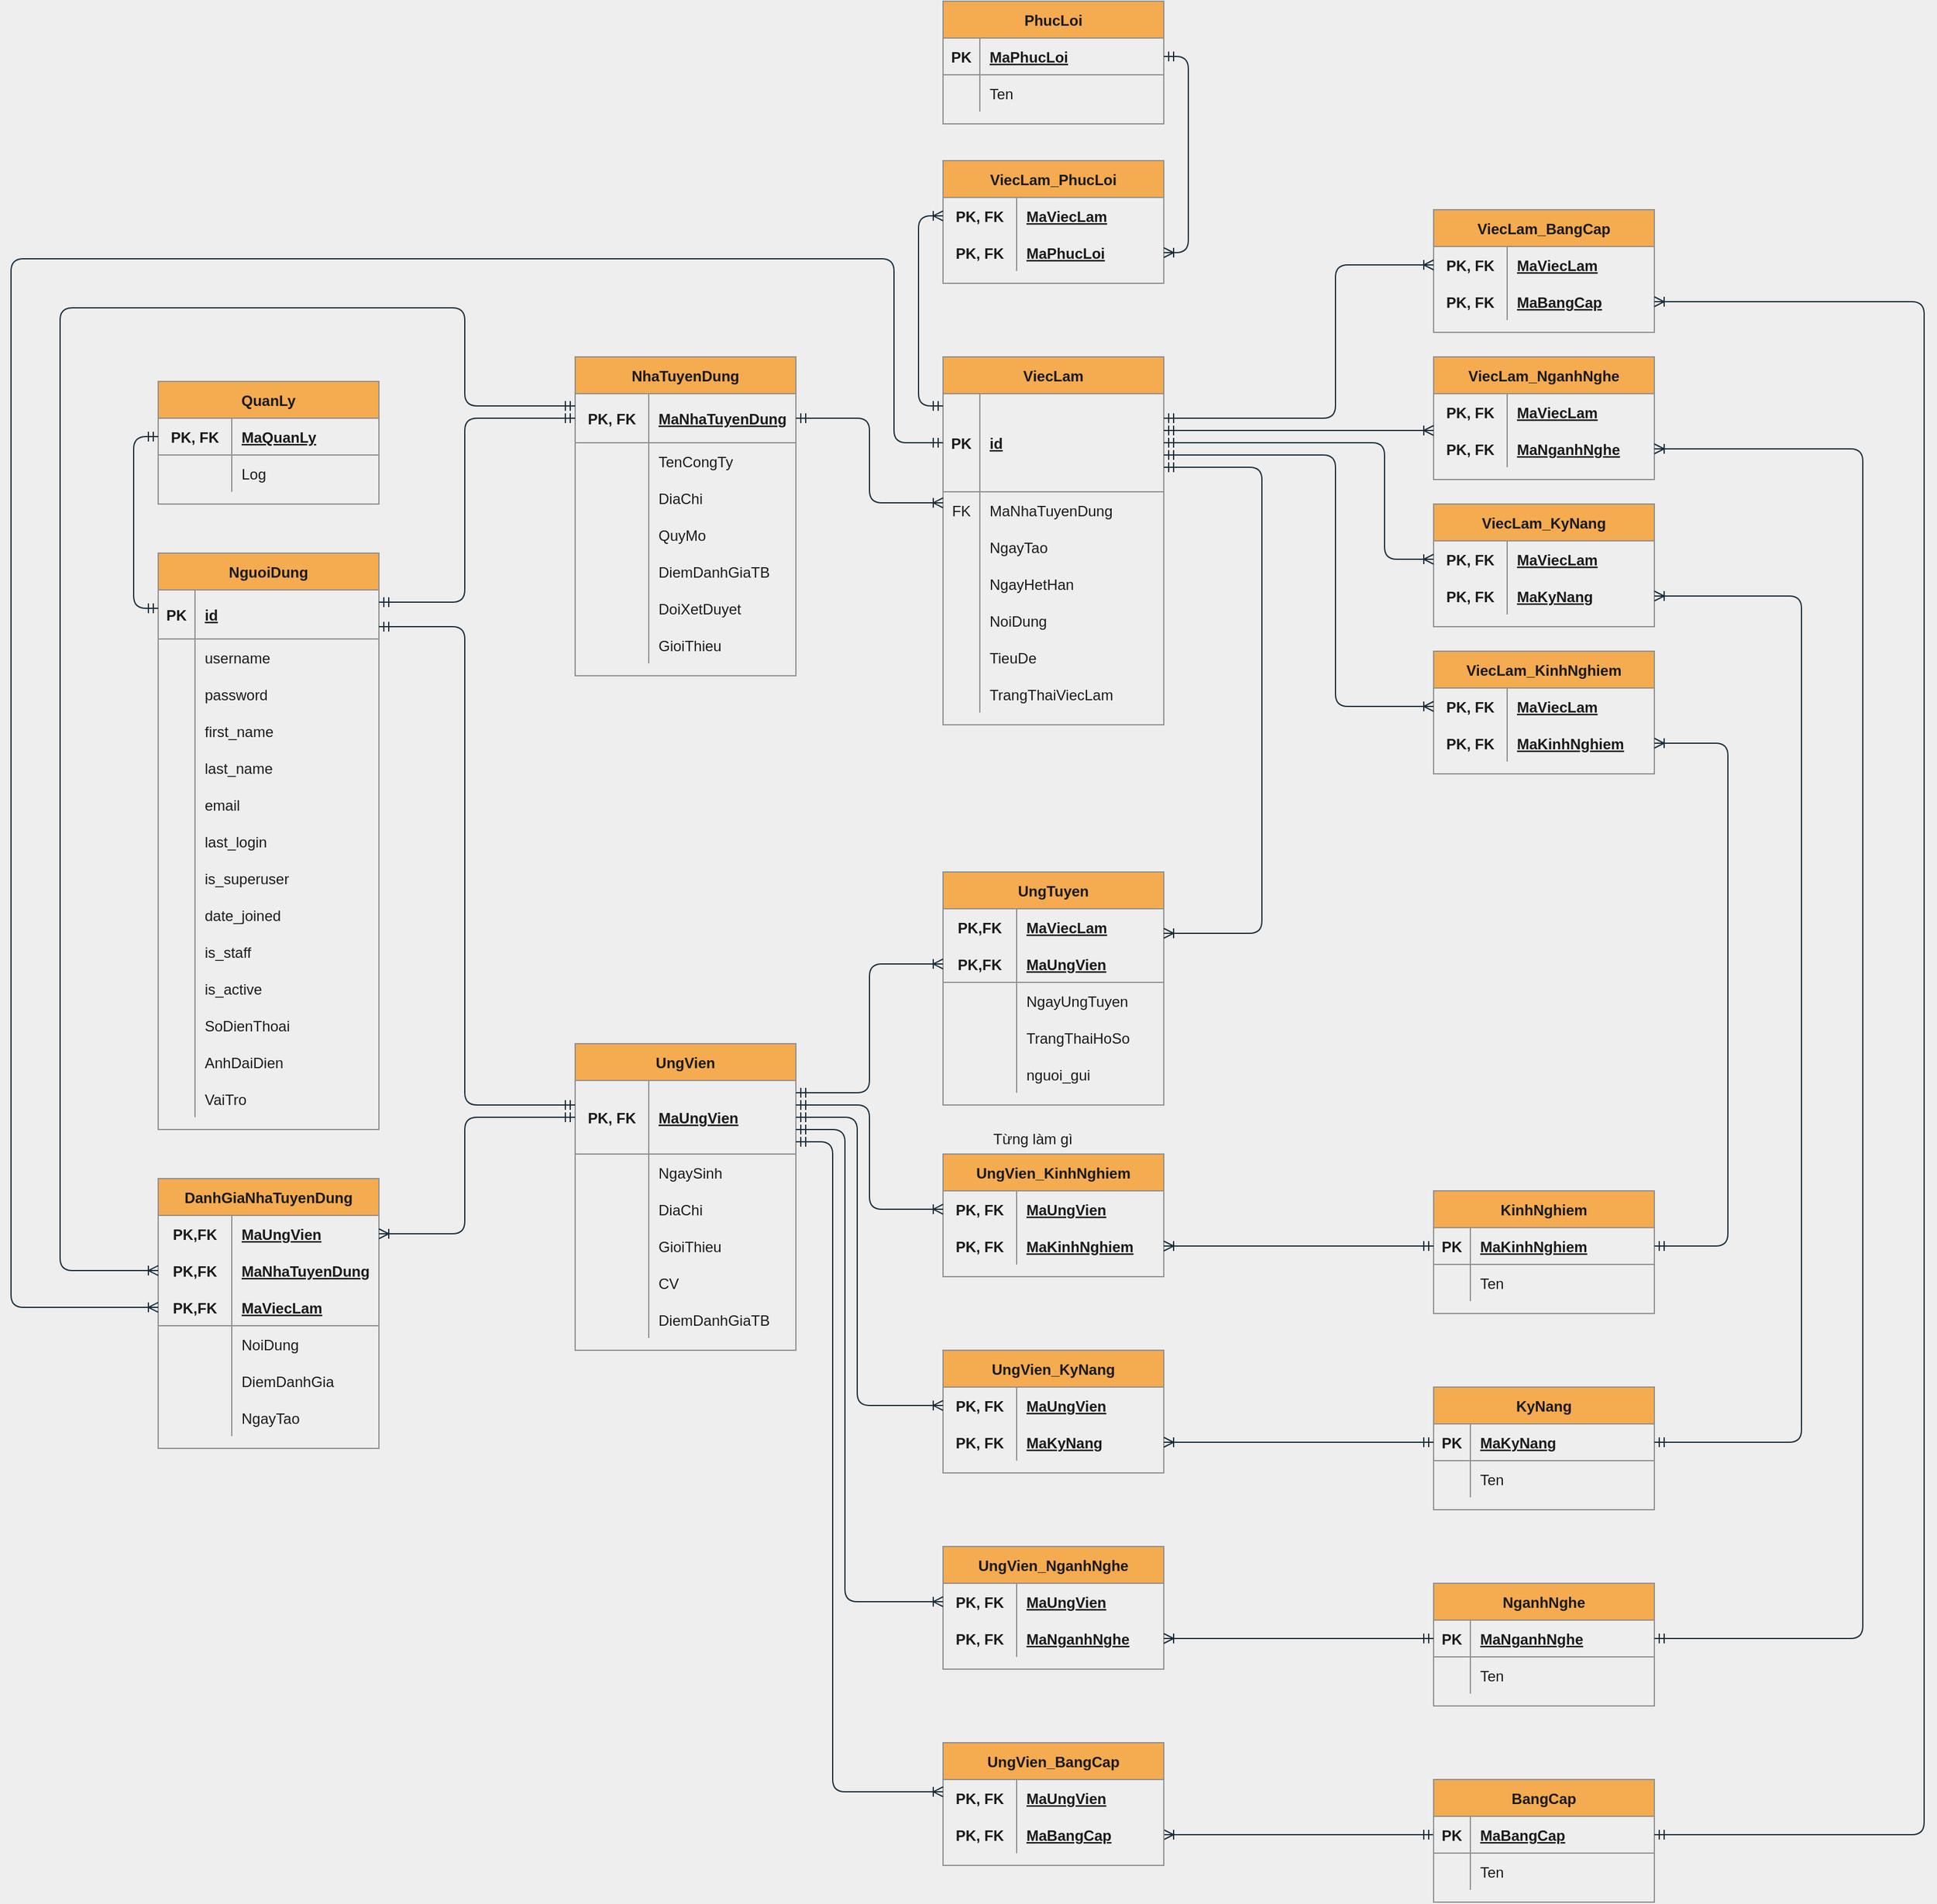 <mxfile version="15.2.7" type="device" pages="2"><diagram id="R2lEEEUBdFMjLlhIrx00" name="ERD"><mxGraphModel dx="1718" dy="1604" grid="1" gridSize="10" guides="1" tooltips="1" connect="1" arrows="1" fold="1" page="1" pageScale="1" pageWidth="850" pageHeight="1100" background="#EEEEEE" math="0" shadow="0" extFonts="Permanent Marker^https://fonts.googleapis.com/css?family=Permanent+Marker"><root><mxCell id="0"/><mxCell id="1" parent="0"/><mxCell id="uirbNimk6F3VE-3VEik6-108" value="QuanLy" style="shape=table;startSize=30;container=1;collapsible=1;childLayout=tableLayout;fixedRows=1;rowLines=0;fontStyle=1;align=center;resizeLast=1;fillColor=#F5AB50;strokeColor=#909090;fontColor=#1A1A1A;" parent="1" vertex="1"><mxGeometry x="120" y="140" width="180" height="100" as="geometry"/></mxCell><mxCell id="uirbNimk6F3VE-3VEik6-109" value="" style="shape=partialRectangle;collapsible=0;dropTarget=0;pointerEvents=0;fillColor=none;top=0;left=0;bottom=1;right=0;points=[[0,0.5],[1,0.5]];portConstraint=eastwest;strokeColor=#909090;fontColor=#1A1A1A;" parent="uirbNimk6F3VE-3VEik6-108" vertex="1"><mxGeometry y="30" width="180" height="30" as="geometry"/></mxCell><mxCell id="uirbNimk6F3VE-3VEik6-110" value="PK, FK" style="shape=partialRectangle;connectable=0;fillColor=none;top=0;left=0;bottom=0;right=0;fontStyle=1;overflow=hidden;strokeColor=#909090;fontColor=#1A1A1A;" parent="uirbNimk6F3VE-3VEik6-109" vertex="1"><mxGeometry width="60" height="30" as="geometry"/></mxCell><mxCell id="uirbNimk6F3VE-3VEik6-111" value="MaQuanLy" style="shape=partialRectangle;connectable=0;fillColor=none;top=0;left=0;bottom=0;right=0;align=left;spacingLeft=6;fontStyle=5;overflow=hidden;strokeColor=#909090;fontColor=#1A1A1A;" parent="uirbNimk6F3VE-3VEik6-109" vertex="1"><mxGeometry x="60" width="120" height="30" as="geometry"/></mxCell><mxCell id="uirbNimk6F3VE-3VEik6-112" value="" style="shape=partialRectangle;collapsible=0;dropTarget=0;pointerEvents=0;fillColor=none;top=0;left=0;bottom=0;right=0;points=[[0,0.5],[1,0.5]];portConstraint=eastwest;strokeColor=#909090;fontColor=#1A1A1A;" parent="uirbNimk6F3VE-3VEik6-108" vertex="1"><mxGeometry y="60" width="180" height="30" as="geometry"/></mxCell><mxCell id="uirbNimk6F3VE-3VEik6-113" value="" style="shape=partialRectangle;connectable=0;fillColor=none;top=0;left=0;bottom=0;right=0;editable=1;overflow=hidden;strokeColor=#909090;fontColor=#1A1A1A;" parent="uirbNimk6F3VE-3VEik6-112" vertex="1"><mxGeometry width="60" height="30" as="geometry"/></mxCell><mxCell id="uirbNimk6F3VE-3VEik6-114" value="Log" style="shape=partialRectangle;connectable=0;fillColor=none;top=0;left=0;bottom=0;right=0;align=left;spacingLeft=6;overflow=hidden;strokeColor=#909090;fontColor=#1A1A1A;" parent="uirbNimk6F3VE-3VEik6-112" vertex="1"><mxGeometry x="60" width="120" height="30" as="geometry"/></mxCell><mxCell id="uirbNimk6F3VE-3VEik6-121" value="NguoiDung" style="shape=table;startSize=30;container=1;collapsible=1;childLayout=tableLayout;fixedRows=1;rowLines=0;fontStyle=1;align=center;resizeLast=1;fillColor=#F5AB50;strokeColor=#909090;fontColor=#1A1A1A;" parent="1" vertex="1"><mxGeometry x="120" y="280" width="180" height="470" as="geometry"/></mxCell><mxCell id="uirbNimk6F3VE-3VEik6-122" value="" style="shape=partialRectangle;collapsible=0;dropTarget=0;pointerEvents=0;fillColor=none;top=0;left=0;bottom=1;right=0;points=[[0,0.5],[1,0.5]];portConstraint=eastwest;strokeColor=#909090;fontColor=#1A1A1A;" parent="uirbNimk6F3VE-3VEik6-121" vertex="1"><mxGeometry y="30" width="180" height="40" as="geometry"/></mxCell><mxCell id="uirbNimk6F3VE-3VEik6-123" value="PK" style="shape=partialRectangle;connectable=0;fillColor=none;top=0;left=0;bottom=0;right=0;fontStyle=1;overflow=hidden;strokeColor=#909090;fontColor=#1A1A1A;" parent="uirbNimk6F3VE-3VEik6-122" vertex="1"><mxGeometry width="30" height="40" as="geometry"/></mxCell><mxCell id="uirbNimk6F3VE-3VEik6-124" value="id" style="shape=partialRectangle;connectable=0;fillColor=none;top=0;left=0;bottom=0;right=0;align=left;spacingLeft=6;fontStyle=5;overflow=hidden;strokeColor=#909090;fontColor=#1A1A1A;" parent="uirbNimk6F3VE-3VEik6-122" vertex="1"><mxGeometry x="30" width="150" height="40" as="geometry"/></mxCell><mxCell id="uirbNimk6F3VE-3VEik6-125" value="" style="shape=partialRectangle;collapsible=0;dropTarget=0;pointerEvents=0;fillColor=none;top=0;left=0;bottom=0;right=0;points=[[0,0.5],[1,0.5]];portConstraint=eastwest;strokeColor=#909090;fontColor=#1A1A1A;" parent="uirbNimk6F3VE-3VEik6-121" vertex="1"><mxGeometry y="70" width="180" height="30" as="geometry"/></mxCell><mxCell id="uirbNimk6F3VE-3VEik6-126" value="" style="shape=partialRectangle;connectable=0;fillColor=none;top=0;left=0;bottom=0;right=0;editable=1;overflow=hidden;strokeColor=#909090;fontColor=#1A1A1A;" parent="uirbNimk6F3VE-3VEik6-125" vertex="1"><mxGeometry width="30" height="30" as="geometry"/></mxCell><mxCell id="uirbNimk6F3VE-3VEik6-127" value="username" style="shape=partialRectangle;connectable=0;fillColor=none;top=0;left=0;bottom=0;right=0;align=left;spacingLeft=6;overflow=hidden;strokeColor=#909090;fontColor=#1A1A1A;" parent="uirbNimk6F3VE-3VEik6-125" vertex="1"><mxGeometry x="30" width="150" height="30" as="geometry"/></mxCell><mxCell id="uirbNimk6F3VE-3VEik6-128" value="" style="shape=partialRectangle;collapsible=0;dropTarget=0;pointerEvents=0;fillColor=none;top=0;left=0;bottom=0;right=0;points=[[0,0.5],[1,0.5]];portConstraint=eastwest;strokeColor=#909090;fontColor=#1A1A1A;" parent="uirbNimk6F3VE-3VEik6-121" vertex="1"><mxGeometry y="100" width="180" height="30" as="geometry"/></mxCell><mxCell id="uirbNimk6F3VE-3VEik6-129" value="" style="shape=partialRectangle;connectable=0;fillColor=none;top=0;left=0;bottom=0;right=0;editable=1;overflow=hidden;strokeColor=#909090;fontColor=#1A1A1A;" parent="uirbNimk6F3VE-3VEik6-128" vertex="1"><mxGeometry width="30" height="30" as="geometry"/></mxCell><mxCell id="uirbNimk6F3VE-3VEik6-130" value="password" style="shape=partialRectangle;connectable=0;fillColor=none;top=0;left=0;bottom=0;right=0;align=left;spacingLeft=6;overflow=hidden;strokeColor=#909090;fontColor=#1A1A1A;" parent="uirbNimk6F3VE-3VEik6-128" vertex="1"><mxGeometry x="30" width="150" height="30" as="geometry"/></mxCell><mxCell id="uirbNimk6F3VE-3VEik6-146" value="" style="shape=partialRectangle;collapsible=0;dropTarget=0;pointerEvents=0;fillColor=none;top=0;left=0;bottom=0;right=0;points=[[0,0.5],[1,0.5]];portConstraint=eastwest;strokeColor=#909090;fontColor=#1A1A1A;" parent="uirbNimk6F3VE-3VEik6-121" vertex="1"><mxGeometry y="130" width="180" height="30" as="geometry"/></mxCell><mxCell id="uirbNimk6F3VE-3VEik6-147" value="" style="shape=partialRectangle;connectable=0;fillColor=none;top=0;left=0;bottom=0;right=0;editable=1;overflow=hidden;strokeColor=#909090;fontColor=#1A1A1A;" parent="uirbNimk6F3VE-3VEik6-146" vertex="1"><mxGeometry width="30" height="30" as="geometry"/></mxCell><mxCell id="uirbNimk6F3VE-3VEik6-148" value="first_name" style="shape=partialRectangle;connectable=0;fillColor=none;top=0;left=0;bottom=0;right=0;align=left;spacingLeft=6;overflow=hidden;strokeColor=#909090;fontColor=#1A1A1A;" parent="uirbNimk6F3VE-3VEik6-146" vertex="1"><mxGeometry x="30" width="150" height="30" as="geometry"/></mxCell><mxCell id="uirbNimk6F3VE-3VEik6-149" value="" style="shape=partialRectangle;collapsible=0;dropTarget=0;pointerEvents=0;fillColor=none;top=0;left=0;bottom=0;right=0;points=[[0,0.5],[1,0.5]];portConstraint=eastwest;strokeColor=#909090;fontColor=#1A1A1A;" parent="uirbNimk6F3VE-3VEik6-121" vertex="1"><mxGeometry y="160" width="180" height="30" as="geometry"/></mxCell><mxCell id="uirbNimk6F3VE-3VEik6-150" value="" style="shape=partialRectangle;connectable=0;fillColor=none;top=0;left=0;bottom=0;right=0;editable=1;overflow=hidden;strokeColor=#909090;fontColor=#1A1A1A;" parent="uirbNimk6F3VE-3VEik6-149" vertex="1"><mxGeometry width="30" height="30" as="geometry"/></mxCell><mxCell id="uirbNimk6F3VE-3VEik6-151" value="last_name" style="shape=partialRectangle;connectable=0;fillColor=none;top=0;left=0;bottom=0;right=0;align=left;spacingLeft=6;overflow=hidden;strokeColor=#909090;fontColor=#1A1A1A;" parent="uirbNimk6F3VE-3VEik6-149" vertex="1"><mxGeometry x="30" width="150" height="30" as="geometry"/></mxCell><mxCell id="uirbNimk6F3VE-3VEik6-152" value="" style="shape=partialRectangle;collapsible=0;dropTarget=0;pointerEvents=0;fillColor=none;top=0;left=0;bottom=0;right=0;points=[[0,0.5],[1,0.5]];portConstraint=eastwest;strokeColor=#909090;fontColor=#1A1A1A;" parent="uirbNimk6F3VE-3VEik6-121" vertex="1"><mxGeometry y="190" width="180" height="30" as="geometry"/></mxCell><mxCell id="uirbNimk6F3VE-3VEik6-153" value="" style="shape=partialRectangle;connectable=0;fillColor=none;top=0;left=0;bottom=0;right=0;editable=1;overflow=hidden;strokeColor=#909090;fontColor=#1A1A1A;" parent="uirbNimk6F3VE-3VEik6-152" vertex="1"><mxGeometry width="30" height="30" as="geometry"/></mxCell><mxCell id="uirbNimk6F3VE-3VEik6-154" value="email" style="shape=partialRectangle;connectable=0;fillColor=none;top=0;left=0;bottom=0;right=0;align=left;spacingLeft=6;overflow=hidden;strokeColor=#909090;fontColor=#1A1A1A;" parent="uirbNimk6F3VE-3VEik6-152" vertex="1"><mxGeometry x="30" width="150" height="30" as="geometry"/></mxCell><mxCell id="uirbNimk6F3VE-3VEik6-155" value="" style="shape=partialRectangle;collapsible=0;dropTarget=0;pointerEvents=0;fillColor=none;top=0;left=0;bottom=0;right=0;points=[[0,0.5],[1,0.5]];portConstraint=eastwest;strokeColor=#909090;fontColor=#1A1A1A;" parent="uirbNimk6F3VE-3VEik6-121" vertex="1"><mxGeometry y="220" width="180" height="30" as="geometry"/></mxCell><mxCell id="uirbNimk6F3VE-3VEik6-156" value="" style="shape=partialRectangle;connectable=0;fillColor=none;top=0;left=0;bottom=0;right=0;editable=1;overflow=hidden;strokeColor=#909090;fontColor=#1A1A1A;" parent="uirbNimk6F3VE-3VEik6-155" vertex="1"><mxGeometry width="30" height="30" as="geometry"/></mxCell><mxCell id="uirbNimk6F3VE-3VEik6-157" value="last_login" style="shape=partialRectangle;connectable=0;fillColor=none;top=0;left=0;bottom=0;right=0;align=left;spacingLeft=6;overflow=hidden;strokeColor=#909090;fontColor=#1A1A1A;" parent="uirbNimk6F3VE-3VEik6-155" vertex="1"><mxGeometry x="30" width="150" height="30" as="geometry"/></mxCell><mxCell id="uirbNimk6F3VE-3VEik6-158" value="" style="shape=partialRectangle;collapsible=0;dropTarget=0;pointerEvents=0;fillColor=none;top=0;left=0;bottom=0;right=0;points=[[0,0.5],[1,0.5]];portConstraint=eastwest;strokeColor=#909090;fontColor=#1A1A1A;" parent="uirbNimk6F3VE-3VEik6-121" vertex="1"><mxGeometry y="250" width="180" height="30" as="geometry"/></mxCell><mxCell id="uirbNimk6F3VE-3VEik6-159" value="" style="shape=partialRectangle;connectable=0;fillColor=none;top=0;left=0;bottom=0;right=0;editable=1;overflow=hidden;strokeColor=#909090;fontColor=#1A1A1A;" parent="uirbNimk6F3VE-3VEik6-158" vertex="1"><mxGeometry width="30" height="30" as="geometry"/></mxCell><mxCell id="uirbNimk6F3VE-3VEik6-160" value="is_superuser" style="shape=partialRectangle;connectable=0;fillColor=none;top=0;left=0;bottom=0;right=0;align=left;spacingLeft=6;overflow=hidden;strokeColor=#909090;fontColor=#1A1A1A;" parent="uirbNimk6F3VE-3VEik6-158" vertex="1"><mxGeometry x="30" width="150" height="30" as="geometry"/></mxCell><mxCell id="uirbNimk6F3VE-3VEik6-161" value="" style="shape=partialRectangle;collapsible=0;dropTarget=0;pointerEvents=0;fillColor=none;top=0;left=0;bottom=0;right=0;points=[[0,0.5],[1,0.5]];portConstraint=eastwest;strokeColor=#909090;fontColor=#1A1A1A;" parent="uirbNimk6F3VE-3VEik6-121" vertex="1"><mxGeometry y="280" width="180" height="30" as="geometry"/></mxCell><mxCell id="uirbNimk6F3VE-3VEik6-162" value="" style="shape=partialRectangle;connectable=0;fillColor=none;top=0;left=0;bottom=0;right=0;editable=1;overflow=hidden;strokeColor=#909090;fontColor=#1A1A1A;" parent="uirbNimk6F3VE-3VEik6-161" vertex="1"><mxGeometry width="30" height="30" as="geometry"/></mxCell><mxCell id="uirbNimk6F3VE-3VEik6-163" value="date_joined" style="shape=partialRectangle;connectable=0;fillColor=none;top=0;left=0;bottom=0;right=0;align=left;spacingLeft=6;overflow=hidden;strokeColor=#909090;fontColor=#1A1A1A;" parent="uirbNimk6F3VE-3VEik6-161" vertex="1"><mxGeometry x="30" width="150" height="30" as="geometry"/></mxCell><mxCell id="uirbNimk6F3VE-3VEik6-164" value="" style="shape=partialRectangle;collapsible=0;dropTarget=0;pointerEvents=0;fillColor=none;top=0;left=0;bottom=0;right=0;points=[[0,0.5],[1,0.5]];portConstraint=eastwest;strokeColor=#909090;fontColor=#1A1A1A;" parent="uirbNimk6F3VE-3VEik6-121" vertex="1"><mxGeometry y="310" width="180" height="30" as="geometry"/></mxCell><mxCell id="uirbNimk6F3VE-3VEik6-165" value="" style="shape=partialRectangle;connectable=0;fillColor=none;top=0;left=0;bottom=0;right=0;editable=1;overflow=hidden;strokeColor=#909090;fontColor=#1A1A1A;" parent="uirbNimk6F3VE-3VEik6-164" vertex="1"><mxGeometry width="30" height="30" as="geometry"/></mxCell><mxCell id="uirbNimk6F3VE-3VEik6-166" value="is_staff" style="shape=partialRectangle;connectable=0;fillColor=none;top=0;left=0;bottom=0;right=0;align=left;spacingLeft=6;overflow=hidden;strokeColor=#909090;fontColor=#1A1A1A;" parent="uirbNimk6F3VE-3VEik6-164" vertex="1"><mxGeometry x="30" width="150" height="30" as="geometry"/></mxCell><mxCell id="uirbNimk6F3VE-3VEik6-167" value="" style="shape=partialRectangle;collapsible=0;dropTarget=0;pointerEvents=0;fillColor=none;top=0;left=0;bottom=0;right=0;points=[[0,0.5],[1,0.5]];portConstraint=eastwest;strokeColor=#909090;fontColor=#1A1A1A;" parent="uirbNimk6F3VE-3VEik6-121" vertex="1"><mxGeometry y="340" width="180" height="30" as="geometry"/></mxCell><mxCell id="uirbNimk6F3VE-3VEik6-168" value="" style="shape=partialRectangle;connectable=0;fillColor=none;top=0;left=0;bottom=0;right=0;editable=1;overflow=hidden;strokeColor=#909090;fontColor=#1A1A1A;" parent="uirbNimk6F3VE-3VEik6-167" vertex="1"><mxGeometry width="30" height="30" as="geometry"/></mxCell><mxCell id="uirbNimk6F3VE-3VEik6-169" value="is_active" style="shape=partialRectangle;connectable=0;fillColor=none;top=0;left=0;bottom=0;right=0;align=left;spacingLeft=6;overflow=hidden;strokeColor=#909090;fontColor=#1A1A1A;" parent="uirbNimk6F3VE-3VEik6-167" vertex="1"><mxGeometry x="30" width="150" height="30" as="geometry"/></mxCell><mxCell id="uirbNimk6F3VE-3VEik6-170" value="" style="shape=partialRectangle;collapsible=0;dropTarget=0;pointerEvents=0;fillColor=none;top=0;left=0;bottom=0;right=0;points=[[0,0.5],[1,0.5]];portConstraint=eastwest;strokeColor=#909090;fontColor=#1A1A1A;" parent="uirbNimk6F3VE-3VEik6-121" vertex="1"><mxGeometry y="370" width="180" height="30" as="geometry"/></mxCell><mxCell id="uirbNimk6F3VE-3VEik6-171" value="" style="shape=partialRectangle;connectable=0;fillColor=none;top=0;left=0;bottom=0;right=0;editable=1;overflow=hidden;strokeColor=#909090;fontColor=#1A1A1A;" parent="uirbNimk6F3VE-3VEik6-170" vertex="1"><mxGeometry width="30" height="30" as="geometry"/></mxCell><mxCell id="uirbNimk6F3VE-3VEik6-172" value="SoDienThoai" style="shape=partialRectangle;connectable=0;fillColor=none;top=0;left=0;bottom=0;right=0;align=left;spacingLeft=6;overflow=hidden;strokeColor=#909090;fontColor=#1A1A1A;" parent="uirbNimk6F3VE-3VEik6-170" vertex="1"><mxGeometry x="30" width="150" height="30" as="geometry"/></mxCell><mxCell id="uirbNimk6F3VE-3VEik6-210" value="" style="shape=partialRectangle;collapsible=0;dropTarget=0;pointerEvents=0;fillColor=none;top=0;left=0;bottom=0;right=0;points=[[0,0.5],[1,0.5]];portConstraint=eastwest;strokeColor=#909090;fontColor=#1A1A1A;" parent="uirbNimk6F3VE-3VEik6-121" vertex="1"><mxGeometry y="400" width="180" height="30" as="geometry"/></mxCell><mxCell id="uirbNimk6F3VE-3VEik6-211" value="" style="shape=partialRectangle;connectable=0;fillColor=none;top=0;left=0;bottom=0;right=0;editable=1;overflow=hidden;strokeColor=#909090;fontColor=#1A1A1A;" parent="uirbNimk6F3VE-3VEik6-210" vertex="1"><mxGeometry width="30" height="30" as="geometry"/></mxCell><mxCell id="uirbNimk6F3VE-3VEik6-212" value="AnhDaiDien" style="shape=partialRectangle;connectable=0;fillColor=none;top=0;left=0;bottom=0;right=0;align=left;spacingLeft=6;overflow=hidden;strokeColor=#909090;fontColor=#1A1A1A;" parent="uirbNimk6F3VE-3VEik6-210" vertex="1"><mxGeometry x="30" width="150" height="30" as="geometry"/></mxCell><mxCell id="pVKBoXRNuQnd8QVx1WQR-1" value="" style="shape=partialRectangle;collapsible=0;dropTarget=0;pointerEvents=0;fillColor=none;top=0;left=0;bottom=0;right=0;points=[[0,0.5],[1,0.5]];portConstraint=eastwest;strokeColor=#909090;fontColor=#1A1A1A;" parent="uirbNimk6F3VE-3VEik6-121" vertex="1"><mxGeometry y="430" width="180" height="30" as="geometry"/></mxCell><mxCell id="pVKBoXRNuQnd8QVx1WQR-2" value="" style="shape=partialRectangle;connectable=0;fillColor=none;top=0;left=0;bottom=0;right=0;editable=1;overflow=hidden;strokeColor=#909090;fontColor=#1A1A1A;" parent="pVKBoXRNuQnd8QVx1WQR-1" vertex="1"><mxGeometry width="30" height="30" as="geometry"/></mxCell><mxCell id="pVKBoXRNuQnd8QVx1WQR-3" value="VaiTro" style="shape=partialRectangle;connectable=0;fillColor=none;top=0;left=0;bottom=0;right=0;align=left;spacingLeft=6;overflow=hidden;strokeColor=#909090;fontColor=#1A1A1A;" parent="pVKBoXRNuQnd8QVx1WQR-1" vertex="1"><mxGeometry x="30" width="150" height="30" as="geometry"/></mxCell><mxCell id="uirbNimk6F3VE-3VEik6-253" value="NhaTuyenDung" style="shape=table;startSize=30;container=1;collapsible=1;childLayout=tableLayout;fixedRows=1;rowLines=0;fontStyle=1;align=center;resizeLast=1;fillColor=#F5AB50;strokeColor=#909090;fontColor=#1A1A1A;" parent="1" vertex="1"><mxGeometry x="460" y="120" width="180" height="260" as="geometry"/></mxCell><mxCell id="uirbNimk6F3VE-3VEik6-254" value="" style="shape=partialRectangle;collapsible=0;dropTarget=0;pointerEvents=0;fillColor=none;top=0;left=0;bottom=1;right=0;points=[[0,0.5],[1,0.5]];portConstraint=eastwest;strokeColor=#909090;fontColor=#1A1A1A;" parent="uirbNimk6F3VE-3VEik6-253" vertex="1"><mxGeometry y="30" width="180" height="40" as="geometry"/></mxCell><mxCell id="uirbNimk6F3VE-3VEik6-255" value="PK, FK" style="shape=partialRectangle;connectable=0;fillColor=none;top=0;left=0;bottom=0;right=0;fontStyle=1;overflow=hidden;strokeColor=#909090;fontColor=#1A1A1A;" parent="uirbNimk6F3VE-3VEik6-254" vertex="1"><mxGeometry width="60" height="40" as="geometry"/></mxCell><mxCell id="uirbNimk6F3VE-3VEik6-256" value="MaNhaTuyenDung" style="shape=partialRectangle;connectable=0;fillColor=none;top=0;left=0;bottom=0;right=0;align=left;spacingLeft=6;fontStyle=5;overflow=hidden;strokeColor=none;fontColor=#1A1A1A;" parent="uirbNimk6F3VE-3VEik6-254" vertex="1"><mxGeometry x="60" width="120" height="40" as="geometry"/></mxCell><mxCell id="uirbNimk6F3VE-3VEik6-257" value="" style="shape=partialRectangle;collapsible=0;dropTarget=0;pointerEvents=0;fillColor=none;top=0;left=0;bottom=0;right=0;points=[[0,0.5],[1,0.5]];portConstraint=eastwest;strokeColor=#909090;fontColor=#1A1A1A;" parent="uirbNimk6F3VE-3VEik6-253" vertex="1"><mxGeometry y="70" width="180" height="30" as="geometry"/></mxCell><mxCell id="uirbNimk6F3VE-3VEik6-258" value="" style="shape=partialRectangle;connectable=0;fillColor=none;top=0;left=0;bottom=0;right=0;editable=1;overflow=hidden;strokeColor=#909090;fontColor=#1A1A1A;" parent="uirbNimk6F3VE-3VEik6-257" vertex="1"><mxGeometry width="60" height="30" as="geometry"/></mxCell><mxCell id="uirbNimk6F3VE-3VEik6-259" value="TenCongTy" style="shape=partialRectangle;connectable=0;fillColor=none;top=0;left=0;bottom=0;right=0;align=left;spacingLeft=6;overflow=hidden;strokeColor=#909090;fontColor=#1A1A1A;" parent="uirbNimk6F3VE-3VEik6-257" vertex="1"><mxGeometry x="60" width="120" height="30" as="geometry"/></mxCell><mxCell id="uirbNimk6F3VE-3VEik6-260" value="" style="shape=partialRectangle;collapsible=0;dropTarget=0;pointerEvents=0;fillColor=none;top=0;left=0;bottom=0;right=0;points=[[0,0.5],[1,0.5]];portConstraint=eastwest;strokeColor=#909090;fontColor=#1A1A1A;" parent="uirbNimk6F3VE-3VEik6-253" vertex="1"><mxGeometry y="100" width="180" height="30" as="geometry"/></mxCell><mxCell id="uirbNimk6F3VE-3VEik6-261" value="" style="shape=partialRectangle;connectable=0;fillColor=none;top=0;left=0;bottom=0;right=0;editable=1;overflow=hidden;strokeColor=#909090;fontColor=#1A1A1A;" parent="uirbNimk6F3VE-3VEik6-260" vertex="1"><mxGeometry width="60" height="30" as="geometry"/></mxCell><mxCell id="uirbNimk6F3VE-3VEik6-262" value="DiaChi" style="shape=partialRectangle;connectable=0;fillColor=none;top=0;left=0;bottom=0;right=0;align=left;spacingLeft=6;overflow=hidden;strokeColor=#909090;fontColor=#1A1A1A;" parent="uirbNimk6F3VE-3VEik6-260" vertex="1"><mxGeometry x="60" width="120" height="30" as="geometry"/></mxCell><mxCell id="uirbNimk6F3VE-3VEik6-263" value="" style="shape=partialRectangle;collapsible=0;dropTarget=0;pointerEvents=0;fillColor=none;top=0;left=0;bottom=0;right=0;points=[[0,0.5],[1,0.5]];portConstraint=eastwest;strokeColor=#909090;fontColor=#1A1A1A;" parent="uirbNimk6F3VE-3VEik6-253" vertex="1"><mxGeometry y="130" width="180" height="30" as="geometry"/></mxCell><mxCell id="uirbNimk6F3VE-3VEik6-264" value="" style="shape=partialRectangle;connectable=0;fillColor=none;top=0;left=0;bottom=0;right=0;editable=1;overflow=hidden;strokeColor=#909090;fontColor=#1A1A1A;" parent="uirbNimk6F3VE-3VEik6-263" vertex="1"><mxGeometry width="60" height="30" as="geometry"/></mxCell><mxCell id="uirbNimk6F3VE-3VEik6-265" value="QuyMo" style="shape=partialRectangle;connectable=0;fillColor=none;top=0;left=0;bottom=0;right=0;align=left;spacingLeft=6;overflow=hidden;strokeColor=#909090;fontColor=#1A1A1A;" parent="uirbNimk6F3VE-3VEik6-263" vertex="1"><mxGeometry x="60" width="120" height="30" as="geometry"/></mxCell><mxCell id="uirbNimk6F3VE-3VEik6-376" value="" style="shape=partialRectangle;collapsible=0;dropTarget=0;pointerEvents=0;fillColor=none;top=0;left=0;bottom=0;right=0;points=[[0,0.5],[1,0.5]];portConstraint=eastwest;strokeColor=#909090;fontColor=#1A1A1A;" parent="uirbNimk6F3VE-3VEik6-253" vertex="1"><mxGeometry y="160" width="180" height="30" as="geometry"/></mxCell><mxCell id="uirbNimk6F3VE-3VEik6-377" value="" style="shape=partialRectangle;connectable=0;fillColor=none;top=0;left=0;bottom=0;right=0;editable=1;overflow=hidden;strokeColor=#909090;fontColor=#1A1A1A;" parent="uirbNimk6F3VE-3VEik6-376" vertex="1"><mxGeometry width="60" height="30" as="geometry"/></mxCell><mxCell id="uirbNimk6F3VE-3VEik6-378" value="DiemDanhGiaTB" style="shape=partialRectangle;connectable=0;fillColor=none;top=0;left=0;bottom=0;right=0;align=left;spacingLeft=6;overflow=hidden;strokeColor=#909090;fontColor=#1A1A1A;" parent="uirbNimk6F3VE-3VEik6-376" vertex="1"><mxGeometry x="60" width="120" height="30" as="geometry"/></mxCell><mxCell id="uirbNimk6F3VE-3VEik6-379" value="" style="shape=partialRectangle;collapsible=0;dropTarget=0;pointerEvents=0;fillColor=none;top=0;left=0;bottom=0;right=0;points=[[0,0.5],[1,0.5]];portConstraint=eastwest;strokeColor=#909090;fontColor=#1A1A1A;" parent="uirbNimk6F3VE-3VEik6-253" vertex="1"><mxGeometry y="190" width="180" height="30" as="geometry"/></mxCell><mxCell id="uirbNimk6F3VE-3VEik6-380" value="" style="shape=partialRectangle;connectable=0;fillColor=none;top=0;left=0;bottom=0;right=0;editable=1;overflow=hidden;strokeColor=#909090;fontColor=#1A1A1A;" parent="uirbNimk6F3VE-3VEik6-379" vertex="1"><mxGeometry width="60" height="30" as="geometry"/></mxCell><mxCell id="uirbNimk6F3VE-3VEik6-381" value="DoiXetDuyet" style="shape=partialRectangle;connectable=0;fillColor=none;top=0;left=0;bottom=0;right=0;align=left;spacingLeft=6;overflow=hidden;strokeColor=#909090;fontColor=#1A1A1A;" parent="uirbNimk6F3VE-3VEik6-379" vertex="1"><mxGeometry x="60" width="120" height="30" as="geometry"/></mxCell><mxCell id="uirbNimk6F3VE-3VEik6-382" value="" style="shape=partialRectangle;collapsible=0;dropTarget=0;pointerEvents=0;fillColor=none;top=0;left=0;bottom=0;right=0;points=[[0,0.5],[1,0.5]];portConstraint=eastwest;strokeColor=#909090;fontColor=#1A1A1A;" parent="uirbNimk6F3VE-3VEik6-253" vertex="1"><mxGeometry y="220" width="180" height="30" as="geometry"/></mxCell><mxCell id="uirbNimk6F3VE-3VEik6-383" value="" style="shape=partialRectangle;connectable=0;fillColor=none;top=0;left=0;bottom=0;right=0;editable=1;overflow=hidden;strokeColor=#909090;fontColor=#1A1A1A;" parent="uirbNimk6F3VE-3VEik6-382" vertex="1"><mxGeometry width="60" height="30" as="geometry"/></mxCell><mxCell id="uirbNimk6F3VE-3VEik6-384" value="GioiThieu" style="shape=partialRectangle;connectable=0;fillColor=none;top=0;left=0;bottom=0;right=0;align=left;spacingLeft=6;overflow=hidden;strokeColor=#909090;fontColor=#1A1A1A;" parent="uirbNimk6F3VE-3VEik6-382" vertex="1"><mxGeometry x="60" width="120" height="30" as="geometry"/></mxCell><mxCell id="uirbNimk6F3VE-3VEik6-266" value="UngVien" style="shape=table;startSize=30;container=1;collapsible=1;childLayout=tableLayout;fixedRows=1;rowLines=0;fontStyle=1;align=center;resizeLast=1;fillColor=#F5AB50;strokeColor=#909090;fontColor=#1A1A1A;" parent="1" vertex="1"><mxGeometry x="460" y="680" width="180" height="250" as="geometry"/></mxCell><mxCell id="uirbNimk6F3VE-3VEik6-267" value="" style="shape=partialRectangle;collapsible=0;dropTarget=0;pointerEvents=0;fillColor=none;top=0;left=0;bottom=1;right=0;points=[[0,0.5],[1,0.5]];portConstraint=eastwest;strokeColor=#909090;fontColor=#1A1A1A;" parent="uirbNimk6F3VE-3VEik6-266" vertex="1"><mxGeometry y="30" width="180" height="60" as="geometry"/></mxCell><mxCell id="uirbNimk6F3VE-3VEik6-268" value="PK, FK" style="shape=partialRectangle;connectable=0;fillColor=none;top=0;left=0;bottom=0;right=0;fontStyle=1;overflow=hidden;strokeColor=#909090;fontColor=#1A1A1A;" parent="uirbNimk6F3VE-3VEik6-267" vertex="1"><mxGeometry width="60" height="60" as="geometry"/></mxCell><mxCell id="uirbNimk6F3VE-3VEik6-269" value="MaUngVien" style="shape=partialRectangle;connectable=0;fillColor=none;top=0;left=0;bottom=0;right=0;align=left;spacingLeft=6;fontStyle=5;overflow=hidden;strokeColor=#909090;fontColor=#1A1A1A;" parent="uirbNimk6F3VE-3VEik6-267" vertex="1"><mxGeometry x="60" width="120" height="60" as="geometry"/></mxCell><mxCell id="uirbNimk6F3VE-3VEik6-388" value="" style="shape=partialRectangle;collapsible=0;dropTarget=0;pointerEvents=0;fillColor=none;top=0;left=0;bottom=0;right=0;points=[[0,0.5],[1,0.5]];portConstraint=eastwest;strokeColor=#909090;fontColor=#1A1A1A;" parent="uirbNimk6F3VE-3VEik6-266" vertex="1"><mxGeometry y="90" width="180" height="30" as="geometry"/></mxCell><mxCell id="uirbNimk6F3VE-3VEik6-389" value="" style="shape=partialRectangle;connectable=0;fillColor=none;top=0;left=0;bottom=0;right=0;editable=1;overflow=hidden;strokeColor=#909090;fontColor=#1A1A1A;" parent="uirbNimk6F3VE-3VEik6-388" vertex="1"><mxGeometry width="60" height="30" as="geometry"/></mxCell><mxCell id="uirbNimk6F3VE-3VEik6-390" value="NgaySinh" style="shape=partialRectangle;connectable=0;fillColor=none;top=0;left=0;bottom=0;right=0;align=left;spacingLeft=6;overflow=hidden;strokeColor=#909090;fontColor=#1A1A1A;" parent="uirbNimk6F3VE-3VEik6-388" vertex="1"><mxGeometry x="60" width="120" height="30" as="geometry"/></mxCell><mxCell id="uirbNimk6F3VE-3VEik6-391" value="" style="shape=partialRectangle;collapsible=0;dropTarget=0;pointerEvents=0;fillColor=none;top=0;left=0;bottom=0;right=0;points=[[0,0.5],[1,0.5]];portConstraint=eastwest;strokeColor=#909090;fontColor=#1A1A1A;" parent="uirbNimk6F3VE-3VEik6-266" vertex="1"><mxGeometry y="120" width="180" height="30" as="geometry"/></mxCell><mxCell id="uirbNimk6F3VE-3VEik6-392" value="" style="shape=partialRectangle;connectable=0;fillColor=none;top=0;left=0;bottom=0;right=0;editable=1;overflow=hidden;strokeColor=#909090;fontColor=#1A1A1A;" parent="uirbNimk6F3VE-3VEik6-391" vertex="1"><mxGeometry width="60" height="30" as="geometry"/></mxCell><mxCell id="uirbNimk6F3VE-3VEik6-393" value="DiaChi" style="shape=partialRectangle;connectable=0;fillColor=none;top=0;left=0;bottom=0;right=0;align=left;spacingLeft=6;overflow=hidden;strokeColor=#909090;fontColor=#1A1A1A;" parent="uirbNimk6F3VE-3VEik6-391" vertex="1"><mxGeometry x="60" width="120" height="30" as="geometry"/></mxCell><mxCell id="uirbNimk6F3VE-3VEik6-394" value="" style="shape=partialRectangle;collapsible=0;dropTarget=0;pointerEvents=0;fillColor=none;top=0;left=0;bottom=0;right=0;points=[[0,0.5],[1,0.5]];portConstraint=eastwest;strokeColor=#909090;fontColor=#1A1A1A;" parent="uirbNimk6F3VE-3VEik6-266" vertex="1"><mxGeometry y="150" width="180" height="30" as="geometry"/></mxCell><mxCell id="uirbNimk6F3VE-3VEik6-395" value="" style="shape=partialRectangle;connectable=0;fillColor=none;top=0;left=0;bottom=0;right=0;editable=1;overflow=hidden;strokeColor=#909090;fontColor=#1A1A1A;" parent="uirbNimk6F3VE-3VEik6-394" vertex="1"><mxGeometry width="60" height="30" as="geometry"/></mxCell><mxCell id="uirbNimk6F3VE-3VEik6-396" value="GioiThieu" style="shape=partialRectangle;connectable=0;fillColor=none;top=0;left=0;bottom=0;right=0;align=left;spacingLeft=6;overflow=hidden;strokeColor=#909090;fontColor=#1A1A1A;" parent="uirbNimk6F3VE-3VEik6-394" vertex="1"><mxGeometry x="60" width="120" height="30" as="geometry"/></mxCell><mxCell id="8klozcl7GlzfqkPw-56V-101" value="" style="shape=partialRectangle;collapsible=0;dropTarget=0;pointerEvents=0;fillColor=none;top=0;left=0;bottom=0;right=0;points=[[0,0.5],[1,0.5]];portConstraint=eastwest;strokeColor=#909090;fontColor=#1A1A1A;" parent="uirbNimk6F3VE-3VEik6-266" vertex="1"><mxGeometry y="180" width="180" height="30" as="geometry"/></mxCell><mxCell id="8klozcl7GlzfqkPw-56V-102" value="" style="shape=partialRectangle;connectable=0;fillColor=none;top=0;left=0;bottom=0;right=0;editable=1;overflow=hidden;strokeColor=#909090;fontColor=#1A1A1A;" parent="8klozcl7GlzfqkPw-56V-101" vertex="1"><mxGeometry width="60" height="30" as="geometry"/></mxCell><mxCell id="8klozcl7GlzfqkPw-56V-103" value="CV" style="shape=partialRectangle;connectable=0;fillColor=none;top=0;left=0;bottom=0;right=0;align=left;spacingLeft=6;overflow=hidden;strokeColor=#909090;fontColor=#1A1A1A;" parent="8klozcl7GlzfqkPw-56V-101" vertex="1"><mxGeometry x="60" width="120" height="30" as="geometry"/></mxCell><mxCell id="8klozcl7GlzfqkPw-56V-98" value="" style="shape=partialRectangle;collapsible=0;dropTarget=0;pointerEvents=0;fillColor=none;top=0;left=0;bottom=0;right=0;points=[[0,0.5],[1,0.5]];portConstraint=eastwest;strokeColor=#909090;fontColor=#1A1A1A;" parent="uirbNimk6F3VE-3VEik6-266" vertex="1"><mxGeometry y="210" width="180" height="30" as="geometry"/></mxCell><mxCell id="8klozcl7GlzfqkPw-56V-99" value="" style="shape=partialRectangle;connectable=0;fillColor=none;top=0;left=0;bottom=0;right=0;editable=1;overflow=hidden;strokeColor=#909090;fontColor=#1A1A1A;" parent="8klozcl7GlzfqkPw-56V-98" vertex="1"><mxGeometry width="60" height="30" as="geometry"/></mxCell><mxCell id="8klozcl7GlzfqkPw-56V-100" value="DiemDanhGiaTB" style="shape=partialRectangle;connectable=0;fillColor=none;top=0;left=0;bottom=0;right=0;align=left;spacingLeft=6;overflow=hidden;strokeColor=#909090;fontColor=#1A1A1A;" parent="8klozcl7GlzfqkPw-56V-98" vertex="1"><mxGeometry x="60" width="120" height="30" as="geometry"/></mxCell><mxCell id="uirbNimk6F3VE-3VEik6-279" value="ViecLam" style="shape=table;startSize=30;container=1;collapsible=1;childLayout=tableLayout;fixedRows=1;rowLines=0;fontStyle=1;align=center;resizeLast=1;fillColor=#F5AB50;strokeColor=#909090;fontColor=#1A1A1A;" parent="1" vertex="1"><mxGeometry x="760" y="120" width="180" height="300" as="geometry"/></mxCell><mxCell id="uirbNimk6F3VE-3VEik6-280" value="" style="shape=partialRectangle;collapsible=0;dropTarget=0;pointerEvents=0;fillColor=none;top=0;left=0;bottom=1;right=0;points=[[0,0.5],[1,0.5]];portConstraint=eastwest;strokeColor=#909090;fontColor=#1A1A1A;" parent="uirbNimk6F3VE-3VEik6-279" vertex="1"><mxGeometry y="30" width="180" height="80" as="geometry"/></mxCell><mxCell id="uirbNimk6F3VE-3VEik6-281" value="PK" style="shape=partialRectangle;connectable=0;fillColor=none;top=0;left=0;bottom=0;right=0;fontStyle=1;overflow=hidden;strokeColor=#909090;fontColor=#1A1A1A;" parent="uirbNimk6F3VE-3VEik6-280" vertex="1"><mxGeometry width="30" height="80" as="geometry"/></mxCell><mxCell id="uirbNimk6F3VE-3VEik6-282" value="id" style="shape=partialRectangle;connectable=0;fillColor=none;top=0;left=0;bottom=0;right=0;align=left;spacingLeft=6;fontStyle=5;overflow=hidden;strokeColor=#909090;fontColor=#1A1A1A;" parent="uirbNimk6F3VE-3VEik6-280" vertex="1"><mxGeometry x="30" width="150" height="80" as="geometry"/></mxCell><mxCell id="uirbNimk6F3VE-3VEik6-283" value="" style="shape=partialRectangle;collapsible=0;dropTarget=0;pointerEvents=0;fillColor=none;top=0;left=0;bottom=0;right=0;points=[[0,0.5],[1,0.5]];portConstraint=eastwest;strokeColor=#909090;fontColor=#1A1A1A;" parent="uirbNimk6F3VE-3VEik6-279" vertex="1"><mxGeometry y="110" width="180" height="30" as="geometry"/></mxCell><mxCell id="uirbNimk6F3VE-3VEik6-284" value="FK" style="shape=partialRectangle;connectable=0;fillColor=none;top=0;left=0;bottom=0;right=0;editable=1;overflow=hidden;strokeColor=#909090;fontColor=#1A1A1A;" parent="uirbNimk6F3VE-3VEik6-283" vertex="1"><mxGeometry width="30" height="30" as="geometry"/></mxCell><mxCell id="uirbNimk6F3VE-3VEik6-285" value="MaNhaTuyenDung" style="shape=partialRectangle;connectable=0;fillColor=none;top=0;left=0;bottom=0;right=0;align=left;spacingLeft=6;overflow=hidden;strokeColor=#909090;fontColor=#1A1A1A;" parent="uirbNimk6F3VE-3VEik6-283" vertex="1"><mxGeometry x="30" width="150" height="30" as="geometry"/></mxCell><mxCell id="uirbNimk6F3VE-3VEik6-406" value="" style="shape=partialRectangle;collapsible=0;dropTarget=0;pointerEvents=0;fillColor=none;top=0;left=0;bottom=0;right=0;points=[[0,0.5],[1,0.5]];portConstraint=eastwest;strokeColor=#909090;fontColor=#1A1A1A;" parent="uirbNimk6F3VE-3VEik6-279" vertex="1"><mxGeometry y="140" width="180" height="30" as="geometry"/></mxCell><mxCell id="uirbNimk6F3VE-3VEik6-407" value="" style="shape=partialRectangle;connectable=0;fillColor=none;top=0;left=0;bottom=0;right=0;editable=1;overflow=hidden;strokeColor=#909090;fontColor=#1A1A1A;" parent="uirbNimk6F3VE-3VEik6-406" vertex="1"><mxGeometry width="30" height="30" as="geometry"/></mxCell><mxCell id="uirbNimk6F3VE-3VEik6-408" value="NgayTao" style="shape=partialRectangle;connectable=0;fillColor=none;top=0;left=0;bottom=0;right=0;align=left;spacingLeft=6;overflow=hidden;strokeColor=#909090;fontColor=#1A1A1A;" parent="uirbNimk6F3VE-3VEik6-406" vertex="1"><mxGeometry x="30" width="150" height="30" as="geometry"/></mxCell><mxCell id="uirbNimk6F3VE-3VEik6-409" value="" style="shape=partialRectangle;collapsible=0;dropTarget=0;pointerEvents=0;fillColor=none;top=0;left=0;bottom=0;right=0;points=[[0,0.5],[1,0.5]];portConstraint=eastwest;strokeColor=#909090;fontColor=#1A1A1A;" parent="uirbNimk6F3VE-3VEik6-279" vertex="1"><mxGeometry y="170" width="180" height="30" as="geometry"/></mxCell><mxCell id="uirbNimk6F3VE-3VEik6-410" value="" style="shape=partialRectangle;connectable=0;fillColor=none;top=0;left=0;bottom=0;right=0;editable=1;overflow=hidden;strokeColor=#909090;fontColor=#1A1A1A;" parent="uirbNimk6F3VE-3VEik6-409" vertex="1"><mxGeometry width="30" height="30" as="geometry"/></mxCell><mxCell id="uirbNimk6F3VE-3VEik6-411" value="NgayHetHan" style="shape=partialRectangle;connectable=0;fillColor=none;top=0;left=0;bottom=0;right=0;align=left;spacingLeft=6;overflow=hidden;strokeColor=#909090;fontColor=#1A1A1A;" parent="uirbNimk6F3VE-3VEik6-409" vertex="1"><mxGeometry x="30" width="150" height="30" as="geometry"/></mxCell><mxCell id="uirbNimk6F3VE-3VEik6-412" value="" style="shape=partialRectangle;collapsible=0;dropTarget=0;pointerEvents=0;fillColor=none;top=0;left=0;bottom=0;right=0;points=[[0,0.5],[1,0.5]];portConstraint=eastwest;strokeColor=#909090;fontColor=#1A1A1A;" parent="uirbNimk6F3VE-3VEik6-279" vertex="1"><mxGeometry y="200" width="180" height="30" as="geometry"/></mxCell><mxCell id="uirbNimk6F3VE-3VEik6-413" value="" style="shape=partialRectangle;connectable=0;fillColor=none;top=0;left=0;bottom=0;right=0;editable=1;overflow=hidden;strokeColor=#909090;fontColor=#1A1A1A;" parent="uirbNimk6F3VE-3VEik6-412" vertex="1"><mxGeometry width="30" height="30" as="geometry"/></mxCell><mxCell id="uirbNimk6F3VE-3VEik6-414" value="NoiDung" style="shape=partialRectangle;connectable=0;fillColor=none;top=0;left=0;bottom=0;right=0;align=left;spacingLeft=6;overflow=hidden;strokeColor=#909090;fontColor=#1A1A1A;" parent="uirbNimk6F3VE-3VEik6-412" vertex="1"><mxGeometry x="30" width="150" height="30" as="geometry"/></mxCell><mxCell id="uirbNimk6F3VE-3VEik6-415" value="" style="shape=partialRectangle;collapsible=0;dropTarget=0;pointerEvents=0;fillColor=none;top=0;left=0;bottom=0;right=0;points=[[0,0.5],[1,0.5]];portConstraint=eastwest;strokeColor=#909090;fontColor=#1A1A1A;" parent="uirbNimk6F3VE-3VEik6-279" vertex="1"><mxGeometry y="230" width="180" height="30" as="geometry"/></mxCell><mxCell id="uirbNimk6F3VE-3VEik6-416" value="" style="shape=partialRectangle;connectable=0;fillColor=none;top=0;left=0;bottom=0;right=0;editable=1;overflow=hidden;strokeColor=#909090;fontColor=#1A1A1A;" parent="uirbNimk6F3VE-3VEik6-415" vertex="1"><mxGeometry width="30" height="30" as="geometry"/></mxCell><mxCell id="uirbNimk6F3VE-3VEik6-417" value="TieuDe" style="shape=partialRectangle;connectable=0;fillColor=none;top=0;left=0;bottom=0;right=0;align=left;spacingLeft=6;overflow=hidden;strokeColor=#909090;fontColor=#1A1A1A;" parent="uirbNimk6F3VE-3VEik6-415" vertex="1"><mxGeometry x="30" width="150" height="30" as="geometry"/></mxCell><mxCell id="uirbNimk6F3VE-3VEik6-418" value="" style="shape=partialRectangle;collapsible=0;dropTarget=0;pointerEvents=0;fillColor=none;top=0;left=0;bottom=0;right=0;points=[[0,0.5],[1,0.5]];portConstraint=eastwest;strokeColor=#909090;fontColor=#1A1A1A;" parent="uirbNimk6F3VE-3VEik6-279" vertex="1"><mxGeometry y="260" width="180" height="30" as="geometry"/></mxCell><mxCell id="uirbNimk6F3VE-3VEik6-419" value="" style="shape=partialRectangle;connectable=0;fillColor=none;top=0;left=0;bottom=0;right=0;editable=1;overflow=hidden;strokeColor=#909090;fontColor=#1A1A1A;" parent="uirbNimk6F3VE-3VEik6-418" vertex="1"><mxGeometry width="30" height="30" as="geometry"/></mxCell><mxCell id="uirbNimk6F3VE-3VEik6-420" value="TrangThaiViecLam" style="shape=partialRectangle;connectable=0;fillColor=none;top=0;left=0;bottom=0;right=0;align=left;spacingLeft=6;overflow=hidden;strokeColor=#909090;fontColor=#1A1A1A;" parent="uirbNimk6F3VE-3VEik6-418" vertex="1"><mxGeometry x="30" width="150" height="30" as="geometry"/></mxCell><mxCell id="uirbNimk6F3VE-3VEik6-305" value="NganhNghe" style="shape=table;startSize=30;container=1;collapsible=1;childLayout=tableLayout;fixedRows=1;rowLines=0;fontStyle=1;align=center;resizeLast=1;fillColor=#F5AB50;strokeColor=#909090;fontColor=#1A1A1A;" parent="1" vertex="1"><mxGeometry x="1160" y="1120" width="180" height="100" as="geometry"/></mxCell><mxCell id="uirbNimk6F3VE-3VEik6-306" value="" style="shape=partialRectangle;collapsible=0;dropTarget=0;pointerEvents=0;fillColor=none;top=0;left=0;bottom=1;right=0;points=[[0,0.5],[1,0.5]];portConstraint=eastwest;strokeColor=#909090;fontColor=#1A1A1A;" parent="uirbNimk6F3VE-3VEik6-305" vertex="1"><mxGeometry y="30" width="180" height="30" as="geometry"/></mxCell><mxCell id="uirbNimk6F3VE-3VEik6-307" value="PK" style="shape=partialRectangle;connectable=0;fillColor=none;top=0;left=0;bottom=0;right=0;fontStyle=1;overflow=hidden;strokeColor=#909090;fontColor=#1A1A1A;" parent="uirbNimk6F3VE-3VEik6-306" vertex="1"><mxGeometry width="30" height="30" as="geometry"/></mxCell><mxCell id="uirbNimk6F3VE-3VEik6-308" value="MaNganhNghe" style="shape=partialRectangle;connectable=0;fillColor=none;top=0;left=0;bottom=0;right=0;align=left;spacingLeft=6;fontStyle=5;overflow=hidden;strokeColor=#909090;fontColor=#1A1A1A;" parent="uirbNimk6F3VE-3VEik6-306" vertex="1"><mxGeometry x="30" width="150" height="30" as="geometry"/></mxCell><mxCell id="uirbNimk6F3VE-3VEik6-309" value="" style="shape=partialRectangle;collapsible=0;dropTarget=0;pointerEvents=0;fillColor=none;top=0;left=0;bottom=0;right=0;points=[[0,0.5],[1,0.5]];portConstraint=eastwest;strokeColor=#909090;fontColor=#1A1A1A;" parent="uirbNimk6F3VE-3VEik6-305" vertex="1"><mxGeometry y="60" width="180" height="30" as="geometry"/></mxCell><mxCell id="uirbNimk6F3VE-3VEik6-310" value="" style="shape=partialRectangle;connectable=0;fillColor=none;top=0;left=0;bottom=0;right=0;editable=1;overflow=hidden;strokeColor=#909090;fontColor=#1A1A1A;" parent="uirbNimk6F3VE-3VEik6-309" vertex="1"><mxGeometry width="30" height="30" as="geometry"/></mxCell><mxCell id="uirbNimk6F3VE-3VEik6-311" value="Ten" style="shape=partialRectangle;connectable=0;fillColor=none;top=0;left=0;bottom=0;right=0;align=left;spacingLeft=6;overflow=hidden;strokeColor=#909090;fontColor=#1A1A1A;" parent="uirbNimk6F3VE-3VEik6-309" vertex="1"><mxGeometry x="30" width="150" height="30" as="geometry"/></mxCell><mxCell id="uirbNimk6F3VE-3VEik6-448" value="PhucLoi" style="shape=table;startSize=30;container=1;collapsible=1;childLayout=tableLayout;fixedRows=1;rowLines=0;fontStyle=1;align=center;resizeLast=1;fillColor=#F5AB50;strokeColor=#909090;fontColor=#1A1A1A;" parent="1" vertex="1"><mxGeometry x="760" y="-170" width="180" height="100" as="geometry"/></mxCell><mxCell id="uirbNimk6F3VE-3VEik6-449" value="" style="shape=partialRectangle;collapsible=0;dropTarget=0;pointerEvents=0;fillColor=none;top=0;left=0;bottom=1;right=0;points=[[0,0.5],[1,0.5]];portConstraint=eastwest;strokeColor=#909090;fontColor=#1A1A1A;" parent="uirbNimk6F3VE-3VEik6-448" vertex="1"><mxGeometry y="30" width="180" height="30" as="geometry"/></mxCell><mxCell id="uirbNimk6F3VE-3VEik6-450" value="PK" style="shape=partialRectangle;connectable=0;fillColor=none;top=0;left=0;bottom=0;right=0;fontStyle=1;overflow=hidden;strokeColor=#909090;fontColor=#1A1A1A;" parent="uirbNimk6F3VE-3VEik6-449" vertex="1"><mxGeometry width="30" height="30" as="geometry"/></mxCell><mxCell id="uirbNimk6F3VE-3VEik6-451" value="MaPhucLoi" style="shape=partialRectangle;connectable=0;fillColor=none;top=0;left=0;bottom=0;right=0;align=left;spacingLeft=6;fontStyle=5;overflow=hidden;strokeColor=#909090;fontColor=#1A1A1A;" parent="uirbNimk6F3VE-3VEik6-449" vertex="1"><mxGeometry x="30" width="150" height="30" as="geometry"/></mxCell><mxCell id="uirbNimk6F3VE-3VEik6-452" value="" style="shape=partialRectangle;collapsible=0;dropTarget=0;pointerEvents=0;fillColor=none;top=0;left=0;bottom=0;right=0;points=[[0,0.5],[1,0.5]];portConstraint=eastwest;strokeColor=#909090;fontColor=#1A1A1A;" parent="uirbNimk6F3VE-3VEik6-448" vertex="1"><mxGeometry y="60" width="180" height="30" as="geometry"/></mxCell><mxCell id="uirbNimk6F3VE-3VEik6-453" value="" style="shape=partialRectangle;connectable=0;fillColor=none;top=0;left=0;bottom=0;right=0;editable=1;overflow=hidden;strokeColor=#909090;fontColor=#1A1A1A;" parent="uirbNimk6F3VE-3VEik6-452" vertex="1"><mxGeometry width="30" height="30" as="geometry"/></mxCell><mxCell id="uirbNimk6F3VE-3VEik6-454" value="Ten" style="shape=partialRectangle;connectable=0;fillColor=none;top=0;left=0;bottom=0;right=0;align=left;spacingLeft=6;overflow=hidden;strokeColor=#909090;fontColor=#1A1A1A;" parent="uirbNimk6F3VE-3VEik6-452" vertex="1"><mxGeometry x="30" width="150" height="30" as="geometry"/></mxCell><mxCell id="uirbNimk6F3VE-3VEik6-455" style="orthogonalLoop=1;jettySize=auto;html=1;rounded=1;edgeStyle=orthogonalEdgeStyle;startArrow=ERmandOne;startFill=0;endArrow=ERmandOne;endFill=0;labelBackgroundColor=#EEEEEE;strokeColor=#182E3E;fontColor=#1A1A1A;" parent="1" source="uirbNimk6F3VE-3VEik6-109" target="uirbNimk6F3VE-3VEik6-122" edge="1"><mxGeometry relative="1" as="geometry"><Array as="points"><mxPoint x="100" y="185"/><mxPoint x="100" y="325"/></Array></mxGeometry></mxCell><mxCell id="uirbNimk6F3VE-3VEik6-456" style="edgeStyle=orthogonalEdgeStyle;rounded=1;orthogonalLoop=1;jettySize=auto;html=1;startArrow=ERmandOne;startFill=0;endArrow=ERmandOne;endFill=0;labelBackgroundColor=#EEEEEE;strokeColor=#182E3E;fontColor=#1A1A1A;" parent="1" source="uirbNimk6F3VE-3VEik6-122" target="uirbNimk6F3VE-3VEik6-254" edge="1"><mxGeometry relative="1" as="geometry"><Array as="points"><mxPoint x="370" y="320"/><mxPoint x="370" y="170"/></Array></mxGeometry></mxCell><mxCell id="uirbNimk6F3VE-3VEik6-457" style="edgeStyle=orthogonalEdgeStyle;rounded=1;orthogonalLoop=1;jettySize=auto;html=1;startArrow=ERmandOne;startFill=0;endArrow=ERmandOne;endFill=0;labelBackgroundColor=#EEEEEE;strokeColor=#182E3E;fontColor=#1A1A1A;" parent="1" source="uirbNimk6F3VE-3VEik6-122" target="uirbNimk6F3VE-3VEik6-267" edge="1"><mxGeometry relative="1" as="geometry"><Array as="points"><mxPoint x="370" y="340"/><mxPoint x="370" y="730"/></Array></mxGeometry></mxCell><mxCell id="uirbNimk6F3VE-3VEik6-460" style="edgeStyle=orthogonalEdgeStyle;rounded=1;orthogonalLoop=1;jettySize=auto;html=1;startArrow=ERmandOne;startFill=0;endArrow=ERoneToMany;endFill=0;entryX=0;entryY=0.3;entryDx=0;entryDy=0;entryPerimeter=0;labelBackgroundColor=#EEEEEE;strokeColor=#182E3E;fontColor=#1A1A1A;" parent="1" source="uirbNimk6F3VE-3VEik6-254" target="uirbNimk6F3VE-3VEik6-283" edge="1"><mxGeometry relative="1" as="geometry"><Array as="points"/></mxGeometry></mxCell><mxCell id="8klozcl7GlzfqkPw-56V-49" value="UngTuyen" style="shape=table;startSize=30;container=1;collapsible=1;childLayout=tableLayout;fixedRows=1;rowLines=0;fontStyle=1;align=center;resizeLast=1;fillColor=#F5AB50;strokeColor=#909090;fontColor=#1A1A1A;" parent="1" vertex="1"><mxGeometry x="760" y="540" width="180" height="190" as="geometry"/></mxCell><mxCell id="8klozcl7GlzfqkPw-56V-53" value="" style="shape=partialRectangle;collapsible=0;dropTarget=0;pointerEvents=0;fillColor=none;top=0;left=0;bottom=1;right=0;points=[[0,0.5],[1,0.5]];portConstraint=eastwest;strokeColor=none;fontColor=#1A1A1A;" parent="8klozcl7GlzfqkPw-56V-49" vertex="1"><mxGeometry y="30" width="180" height="30" as="geometry"/></mxCell><mxCell id="8klozcl7GlzfqkPw-56V-54" value="PK,FK" style="shape=partialRectangle;connectable=0;fillColor=none;top=0;left=0;bottom=0;right=0;fontStyle=1;overflow=hidden;strokeColor=#909090;fontColor=#1A1A1A;" parent="8klozcl7GlzfqkPw-56V-53" vertex="1"><mxGeometry width="60" height="30" as="geometry"/></mxCell><mxCell id="8klozcl7GlzfqkPw-56V-55" value="MaViecLam" style="shape=partialRectangle;connectable=0;fillColor=none;top=0;left=0;bottom=0;right=0;align=left;spacingLeft=6;fontStyle=5;overflow=hidden;strokeColor=#909090;fontColor=#1A1A1A;" parent="8klozcl7GlzfqkPw-56V-53" vertex="1"><mxGeometry x="60" width="120" height="30" as="geometry"/></mxCell><mxCell id="8klozcl7GlzfqkPw-56V-50" value="" style="shape=partialRectangle;collapsible=0;dropTarget=0;pointerEvents=0;top=0;left=0;bottom=1;right=0;points=[[0,0.5],[1,0.5]];portConstraint=eastwest;perimeterSpacing=0;fillColor=none;strokeWidth=1;sketch=0;shadow=0;strokeColor=#909090;fontColor=#1A1A1A;" parent="8klozcl7GlzfqkPw-56V-49" vertex="1"><mxGeometry y="60" width="180" height="30" as="geometry"/></mxCell><mxCell id="8klozcl7GlzfqkPw-56V-51" value="PK,FK" style="shape=partialRectangle;connectable=0;fillColor=none;top=0;left=0;bottom=0;right=0;fontStyle=1;overflow=hidden;strokeColor=#909090;fontColor=#1A1A1A;" parent="8klozcl7GlzfqkPw-56V-50" vertex="1"><mxGeometry width="60" height="30" as="geometry"/></mxCell><mxCell id="8klozcl7GlzfqkPw-56V-52" value="MaUngVien" style="shape=partialRectangle;connectable=0;fillColor=none;top=0;left=0;bottom=0;right=0;align=left;spacingLeft=6;fontStyle=5;overflow=hidden;strokeColor=none;fontColor=#1A1A1A;" parent="8klozcl7GlzfqkPw-56V-50" vertex="1"><mxGeometry x="60" width="120" height="30" as="geometry"/></mxCell><mxCell id="8klozcl7GlzfqkPw-56V-56" value="" style="shape=partialRectangle;collapsible=0;dropTarget=0;pointerEvents=0;fillColor=none;top=0;left=0;bottom=0;right=0;points=[[0,0.5],[1,0.5]];portConstraint=eastwest;strokeColor=#909090;fontColor=#1A1A1A;" parent="8klozcl7GlzfqkPw-56V-49" vertex="1"><mxGeometry y="90" width="180" height="30" as="geometry"/></mxCell><mxCell id="8klozcl7GlzfqkPw-56V-57" value="" style="shape=partialRectangle;connectable=0;fillColor=none;top=0;left=0;bottom=0;right=0;editable=1;overflow=hidden;strokeColor=#909090;fontColor=#1A1A1A;" parent="8klozcl7GlzfqkPw-56V-56" vertex="1"><mxGeometry width="60" height="30" as="geometry"/></mxCell><mxCell id="8klozcl7GlzfqkPw-56V-58" value="NgayUngTuyen" style="shape=partialRectangle;connectable=0;fillColor=none;top=0;left=0;bottom=0;right=0;align=left;spacingLeft=6;overflow=hidden;strokeColor=#909090;fontColor=#1A1A1A;" parent="8klozcl7GlzfqkPw-56V-56" vertex="1"><mxGeometry x="60" width="120" height="30" as="geometry"/></mxCell><mxCell id="8klozcl7GlzfqkPw-56V-59" value="" style="shape=partialRectangle;collapsible=0;dropTarget=0;pointerEvents=0;fillColor=none;top=0;left=0;bottom=0;right=0;points=[[0,0.5],[1,0.5]];portConstraint=eastwest;strokeColor=#909090;fontColor=#1A1A1A;" parent="8klozcl7GlzfqkPw-56V-49" vertex="1"><mxGeometry y="120" width="180" height="30" as="geometry"/></mxCell><mxCell id="8klozcl7GlzfqkPw-56V-60" value="" style="shape=partialRectangle;connectable=0;fillColor=none;top=0;left=0;bottom=0;right=0;editable=1;overflow=hidden;strokeColor=#909090;fontColor=#1A1A1A;" parent="8klozcl7GlzfqkPw-56V-59" vertex="1"><mxGeometry width="60" height="30" as="geometry"/></mxCell><mxCell id="8klozcl7GlzfqkPw-56V-61" value="TrangThaiHoSo" style="shape=partialRectangle;connectable=0;fillColor=none;top=0;left=0;bottom=0;right=0;align=left;spacingLeft=6;overflow=hidden;strokeColor=#909090;fontColor=#1A1A1A;" parent="8klozcl7GlzfqkPw-56V-59" vertex="1"><mxGeometry x="60" width="120" height="30" as="geometry"/></mxCell><mxCell id="3pcQwZy53MzH5VUavwlR-1" value="" style="shape=partialRectangle;collapsible=0;dropTarget=0;pointerEvents=0;fillColor=none;top=0;left=0;bottom=0;right=0;points=[[0,0.5],[1,0.5]];portConstraint=eastwest;strokeColor=#909090;fontColor=#1A1A1A;" parent="8klozcl7GlzfqkPw-56V-49" vertex="1"><mxGeometry y="150" width="180" height="30" as="geometry"/></mxCell><mxCell id="3pcQwZy53MzH5VUavwlR-2" value="" style="shape=partialRectangle;connectable=0;fillColor=none;top=0;left=0;bottom=0;right=0;editable=1;overflow=hidden;strokeColor=#909090;fontColor=#1A1A1A;" parent="3pcQwZy53MzH5VUavwlR-1" vertex="1"><mxGeometry width="60" height="30" as="geometry"/></mxCell><mxCell id="3pcQwZy53MzH5VUavwlR-3" value="nguoi_gui" style="shape=partialRectangle;connectable=0;fillColor=none;top=0;left=0;bottom=0;right=0;align=left;spacingLeft=6;overflow=hidden;strokeColor=#909090;fontColor=#1A1A1A;" parent="3pcQwZy53MzH5VUavwlR-1" vertex="1"><mxGeometry x="60" width="120" height="30" as="geometry"/></mxCell><mxCell id="8klozcl7GlzfqkPw-56V-64" style="edgeStyle=orthogonalEdgeStyle;rounded=1;orthogonalLoop=1;jettySize=auto;html=1;startArrow=ERmandOne;startFill=0;endArrow=ERoneToMany;endFill=0;labelBackgroundColor=#EEEEEE;strokeColor=#182E3E;fontColor=#1A1A1A;" parent="1" source="uirbNimk6F3VE-3VEik6-267" target="8klozcl7GlzfqkPw-56V-50" edge="1"><mxGeometry relative="1" as="geometry"><Array as="points"><mxPoint x="700" y="720"/><mxPoint x="700" y="615"/></Array></mxGeometry></mxCell><mxCell id="8klozcl7GlzfqkPw-56V-65" style="edgeStyle=orthogonalEdgeStyle;rounded=1;orthogonalLoop=1;jettySize=auto;html=1;startArrow=ERmandOne;startFill=0;endArrow=ERoneToMany;endFill=0;labelBackgroundColor=#EEEEEE;strokeColor=#182E3E;fontColor=#1A1A1A;" parent="1" source="uirbNimk6F3VE-3VEik6-280" target="8klozcl7GlzfqkPw-56V-53" edge="1"><mxGeometry relative="1" as="geometry"><Array as="points"><mxPoint x="1020" y="210"/><mxPoint x="1020" y="590"/></Array></mxGeometry></mxCell><mxCell id="8klozcl7GlzfqkPw-56V-66" value="DanhGiaNhaTuyenDung" style="shape=table;startSize=30;container=1;collapsible=1;childLayout=tableLayout;fixedRows=1;rowLines=0;fontStyle=1;align=center;resizeLast=1;fillColor=#F5AB50;strokeColor=#909090;fontColor=#1A1A1A;" parent="1" vertex="1"><mxGeometry x="120" y="790" width="180" height="220" as="geometry"/></mxCell><mxCell id="8klozcl7GlzfqkPw-56V-111" value="" style="shape=partialRectangle;collapsible=0;dropTarget=0;pointerEvents=0;fillColor=none;top=0;left=0;bottom=0;right=0;points=[[0,0.5],[1,0.5]];portConstraint=eastwest;strokeColor=#909090;fontColor=#1A1A1A;" parent="8klozcl7GlzfqkPw-56V-66" vertex="1"><mxGeometry y="30" width="180" height="30" as="geometry"/></mxCell><mxCell id="8klozcl7GlzfqkPw-56V-112" value="PK,FK" style="shape=partialRectangle;connectable=0;fillColor=none;top=0;left=0;bottom=0;right=0;fontStyle=1;overflow=hidden;strokeColor=#909090;fontColor=#1A1A1A;" parent="8klozcl7GlzfqkPw-56V-111" vertex="1"><mxGeometry width="60" height="30" as="geometry"/></mxCell><mxCell id="8klozcl7GlzfqkPw-56V-113" value="MaUngVien" style="shape=partialRectangle;connectable=0;fillColor=none;top=0;left=0;bottom=0;right=0;align=left;spacingLeft=6;fontStyle=5;overflow=hidden;strokeColor=#909090;fontColor=#1A1A1A;" parent="8klozcl7GlzfqkPw-56V-111" vertex="1"><mxGeometry x="60" width="120" height="30" as="geometry"/></mxCell><mxCell id="8klozcl7GlzfqkPw-56V-67" value="" style="shape=partialRectangle;collapsible=0;dropTarget=0;pointerEvents=0;fillColor=none;top=0;left=0;bottom=0;right=0;points=[[0,0.5],[1,0.5]];portConstraint=eastwest;strokeColor=#909090;fontColor=#1A1A1A;" parent="8klozcl7GlzfqkPw-56V-66" vertex="1"><mxGeometry y="60" width="180" height="30" as="geometry"/></mxCell><mxCell id="8klozcl7GlzfqkPw-56V-68" value="PK,FK" style="shape=partialRectangle;connectable=0;fillColor=none;top=0;left=0;bottom=0;right=0;fontStyle=1;overflow=hidden;strokeColor=#909090;fontColor=#1A1A1A;" parent="8klozcl7GlzfqkPw-56V-67" vertex="1"><mxGeometry width="60" height="30" as="geometry"/></mxCell><mxCell id="8klozcl7GlzfqkPw-56V-69" value="MaNhaTuyenDung" style="shape=partialRectangle;connectable=0;fillColor=none;top=0;left=0;bottom=0;right=0;align=left;spacingLeft=6;fontStyle=5;overflow=hidden;strokeColor=#909090;fontColor=#1A1A1A;" parent="8klozcl7GlzfqkPw-56V-67" vertex="1"><mxGeometry x="60" width="120" height="30" as="geometry"/></mxCell><mxCell id="8klozcl7GlzfqkPw-56V-70" value="" style="shape=partialRectangle;collapsible=0;dropTarget=0;pointerEvents=0;fillColor=none;top=0;left=0;bottom=1;right=0;points=[[0,0.5],[1,0.5]];portConstraint=eastwest;strokeColor=#909090;fontColor=#1A1A1A;" parent="8klozcl7GlzfqkPw-56V-66" vertex="1"><mxGeometry y="90" width="180" height="30" as="geometry"/></mxCell><mxCell id="8klozcl7GlzfqkPw-56V-71" value="PK,FK" style="shape=partialRectangle;connectable=0;fillColor=none;top=0;left=0;bottom=0;right=0;fontStyle=1;overflow=hidden;strokeColor=#909090;fontColor=#1A1A1A;" parent="8klozcl7GlzfqkPw-56V-70" vertex="1"><mxGeometry width="60" height="30" as="geometry"/></mxCell><mxCell id="8klozcl7GlzfqkPw-56V-72" value="MaViecLam" style="shape=partialRectangle;connectable=0;fillColor=none;top=0;left=0;bottom=0;right=0;align=left;spacingLeft=6;fontStyle=5;overflow=hidden;strokeColor=#909090;fontColor=#1A1A1A;" parent="8klozcl7GlzfqkPw-56V-70" vertex="1"><mxGeometry x="60" width="120" height="30" as="geometry"/></mxCell><mxCell id="8klozcl7GlzfqkPw-56V-73" value="" style="shape=partialRectangle;collapsible=0;dropTarget=0;pointerEvents=0;fillColor=none;top=0;left=0;bottom=0;right=0;points=[[0,0.5],[1,0.5]];portConstraint=eastwest;strokeColor=#909090;fontColor=#1A1A1A;" parent="8klozcl7GlzfqkPw-56V-66" vertex="1"><mxGeometry y="120" width="180" height="30" as="geometry"/></mxCell><mxCell id="8klozcl7GlzfqkPw-56V-74" value="" style="shape=partialRectangle;connectable=0;fillColor=none;top=0;left=0;bottom=0;right=0;editable=1;overflow=hidden;strokeColor=#909090;fontColor=#1A1A1A;" parent="8klozcl7GlzfqkPw-56V-73" vertex="1"><mxGeometry width="60" height="30" as="geometry"/></mxCell><mxCell id="8klozcl7GlzfqkPw-56V-75" value="NoiDung" style="shape=partialRectangle;connectable=0;fillColor=none;top=0;left=0;bottom=0;right=0;align=left;spacingLeft=6;overflow=hidden;strokeColor=#909090;fontColor=#1A1A1A;" parent="8klozcl7GlzfqkPw-56V-73" vertex="1"><mxGeometry x="60" width="120" height="30" as="geometry"/></mxCell><mxCell id="8klozcl7GlzfqkPw-56V-76" value="" style="shape=partialRectangle;collapsible=0;dropTarget=0;pointerEvents=0;fillColor=none;top=0;left=0;bottom=0;right=0;points=[[0,0.5],[1,0.5]];portConstraint=eastwest;strokeColor=#909090;fontColor=#1A1A1A;" parent="8klozcl7GlzfqkPw-56V-66" vertex="1"><mxGeometry y="150" width="180" height="30" as="geometry"/></mxCell><mxCell id="8klozcl7GlzfqkPw-56V-77" value="" style="shape=partialRectangle;connectable=0;fillColor=none;top=0;left=0;bottom=0;right=0;editable=1;overflow=hidden;strokeColor=#909090;fontColor=#1A1A1A;" parent="8klozcl7GlzfqkPw-56V-76" vertex="1"><mxGeometry width="60" height="30" as="geometry"/></mxCell><mxCell id="8klozcl7GlzfqkPw-56V-78" value="DiemDanhGia" style="shape=partialRectangle;connectable=0;fillColor=none;top=0;left=0;bottom=0;right=0;align=left;spacingLeft=6;overflow=hidden;strokeColor=#909090;fontColor=#1A1A1A;" parent="8klozcl7GlzfqkPw-56V-76" vertex="1"><mxGeometry x="60" width="120" height="30" as="geometry"/></mxCell><mxCell id="p2LyDglw3m9H_owv8k0f-5" value="" style="shape=partialRectangle;collapsible=0;dropTarget=0;pointerEvents=0;fillColor=none;top=0;left=0;bottom=0;right=0;points=[[0,0.5],[1,0.5]];portConstraint=eastwest;strokeColor=#909090;fontColor=#1A1A1A;" parent="8klozcl7GlzfqkPw-56V-66" vertex="1"><mxGeometry y="180" width="180" height="30" as="geometry"/></mxCell><mxCell id="p2LyDglw3m9H_owv8k0f-6" value="" style="shape=partialRectangle;connectable=0;fillColor=none;top=0;left=0;bottom=0;right=0;editable=1;overflow=hidden;strokeColor=#909090;fontColor=#1A1A1A;" parent="p2LyDglw3m9H_owv8k0f-5" vertex="1"><mxGeometry width="60" height="30" as="geometry"/></mxCell><mxCell id="p2LyDglw3m9H_owv8k0f-7" value="NgayTao" style="shape=partialRectangle;connectable=0;fillColor=none;top=0;left=0;bottom=0;right=0;align=left;spacingLeft=6;overflow=hidden;strokeColor=#909090;fontColor=#1A1A1A;" parent="p2LyDglw3m9H_owv8k0f-5" vertex="1"><mxGeometry x="60" width="120" height="30" as="geometry"/></mxCell><mxCell id="8klozcl7GlzfqkPw-56V-114" style="edgeStyle=orthogonalEdgeStyle;rounded=1;orthogonalLoop=1;jettySize=auto;html=1;startArrow=ERmandOne;startFill=0;endArrow=ERoneToMany;endFill=0;labelBackgroundColor=#EEEEEE;strokeColor=#182E3E;fontColor=#1A1A1A;" parent="1" source="uirbNimk6F3VE-3VEik6-267" target="8klozcl7GlzfqkPw-56V-111" edge="1"><mxGeometry relative="1" as="geometry"><Array as="points"><mxPoint x="370" y="740"/><mxPoint x="370" y="835"/></Array></mxGeometry></mxCell><mxCell id="8klozcl7GlzfqkPw-56V-116" style="edgeStyle=orthogonalEdgeStyle;rounded=1;orthogonalLoop=1;jettySize=auto;html=1;startArrow=ERmandOne;startFill=0;endArrow=ERoneToMany;endFill=0;labelBackgroundColor=#EEEEEE;strokeColor=#182E3E;fontColor=#1A1A1A;" parent="1" source="uirbNimk6F3VE-3VEik6-254" target="8klozcl7GlzfqkPw-56V-67" edge="1"><mxGeometry relative="1" as="geometry"><Array as="points"><mxPoint x="370" y="160"/><mxPoint x="370" y="80"/><mxPoint x="40" y="80"/><mxPoint x="40" y="865"/></Array></mxGeometry></mxCell><mxCell id="8klozcl7GlzfqkPw-56V-117" style="edgeStyle=orthogonalEdgeStyle;rounded=1;orthogonalLoop=1;jettySize=auto;html=1;startArrow=ERmandOne;startFill=0;endArrow=ERoneToMany;endFill=0;labelBackgroundColor=#EEEEEE;strokeColor=#182E3E;fontColor=#1A1A1A;" parent="1" source="uirbNimk6F3VE-3VEik6-280" target="8klozcl7GlzfqkPw-56V-70" edge="1"><mxGeometry relative="1" as="geometry"><Array as="points"><mxPoint x="720" y="190"/><mxPoint x="720" y="40"/><mxPoint y="40"/><mxPoint y="895"/></Array></mxGeometry></mxCell><mxCell id="8klozcl7GlzfqkPw-56V-121" value="UngVien_NganhNghe" style="shape=table;startSize=30;container=1;collapsible=1;childLayout=tableLayout;fixedRows=1;rowLines=0;fontStyle=1;align=center;resizeLast=1;fillColor=#F5AB50;strokeColor=#909090;fontColor=#1A1A1A;" parent="1" vertex="1"><mxGeometry x="760" y="1090" width="180" height="100" as="geometry"/></mxCell><mxCell id="8klozcl7GlzfqkPw-56V-122" value="" style="shape=partialRectangle;collapsible=0;dropTarget=0;pointerEvents=0;fillColor=none;top=0;left=0;bottom=0;right=0;points=[[0,0.5],[1,0.5]];portConstraint=eastwest;strokeColor=#909090;fontColor=#1A1A1A;" parent="8klozcl7GlzfqkPw-56V-121" vertex="1"><mxGeometry y="30" width="180" height="30" as="geometry"/></mxCell><mxCell id="8klozcl7GlzfqkPw-56V-123" value="PK, FK" style="shape=partialRectangle;connectable=0;fillColor=none;top=0;left=0;bottom=0;right=0;fontStyle=1;overflow=hidden;strokeColor=#909090;fontColor=#1A1A1A;" parent="8klozcl7GlzfqkPw-56V-122" vertex="1"><mxGeometry width="60" height="30" as="geometry"/></mxCell><mxCell id="8klozcl7GlzfqkPw-56V-124" value="MaUngVien" style="shape=partialRectangle;connectable=0;fillColor=none;top=0;left=0;bottom=0;right=0;align=left;spacingLeft=6;fontStyle=5;overflow=hidden;strokeColor=#909090;fontColor=#1A1A1A;" parent="8klozcl7GlzfqkPw-56V-122" vertex="1"><mxGeometry x="60" width="120" height="30" as="geometry"/></mxCell><mxCell id="8klozcl7GlzfqkPw-56V-125" value="" style="shape=partialRectangle;collapsible=0;dropTarget=0;pointerEvents=0;fillColor=none;top=0;left=0;bottom=1;right=0;points=[[0,0.5],[1,0.5]];portConstraint=eastwest;strokeColor=none;fontColor=#1A1A1A;" parent="8klozcl7GlzfqkPw-56V-121" vertex="1"><mxGeometry y="60" width="180" height="30" as="geometry"/></mxCell><mxCell id="8klozcl7GlzfqkPw-56V-126" value="PK, FK" style="shape=partialRectangle;connectable=0;fillColor=none;top=0;left=0;bottom=0;right=0;fontStyle=1;overflow=hidden;strokeColor=#909090;fontColor=#1A1A1A;" parent="8klozcl7GlzfqkPw-56V-125" vertex="1"><mxGeometry width="60" height="30" as="geometry"/></mxCell><mxCell id="8klozcl7GlzfqkPw-56V-127" value="MaNganhNghe" style="shape=partialRectangle;connectable=0;fillColor=none;top=0;left=0;bottom=0;right=0;align=left;spacingLeft=6;fontStyle=5;overflow=hidden;strokeColor=#909090;fontColor=#1A1A1A;" parent="8klozcl7GlzfqkPw-56V-125" vertex="1"><mxGeometry x="60" width="120" height="30" as="geometry"/></mxCell><mxCell id="8klozcl7GlzfqkPw-56V-134" value="UngVien_KyNang" style="shape=table;startSize=30;container=1;collapsible=1;childLayout=tableLayout;fixedRows=1;rowLines=0;fontStyle=1;align=center;resizeLast=1;fillColor=#F5AB50;strokeColor=#909090;fontColor=#1A1A1A;" parent="1" vertex="1"><mxGeometry x="760" y="930" width="180" height="100" as="geometry"/></mxCell><mxCell id="8klozcl7GlzfqkPw-56V-135" value="" style="shape=partialRectangle;collapsible=0;dropTarget=0;pointerEvents=0;fillColor=none;top=0;left=0;bottom=0;right=0;points=[[0,0.5],[1,0.5]];portConstraint=eastwest;strokeColor=#909090;fontColor=#1A1A1A;" parent="8klozcl7GlzfqkPw-56V-134" vertex="1"><mxGeometry y="30" width="180" height="30" as="geometry"/></mxCell><mxCell id="8klozcl7GlzfqkPw-56V-136" value="PK, FK" style="shape=partialRectangle;connectable=0;fillColor=none;top=0;left=0;bottom=0;right=0;fontStyle=1;overflow=hidden;strokeColor=#909090;fontColor=#1A1A1A;" parent="8klozcl7GlzfqkPw-56V-135" vertex="1"><mxGeometry width="60" height="30" as="geometry"/></mxCell><mxCell id="8klozcl7GlzfqkPw-56V-137" value="MaUngVien" style="shape=partialRectangle;connectable=0;fillColor=none;top=0;left=0;bottom=0;right=0;align=left;spacingLeft=6;fontStyle=5;overflow=hidden;strokeColor=#909090;fontColor=#1A1A1A;" parent="8klozcl7GlzfqkPw-56V-135" vertex="1"><mxGeometry x="60" width="120" height="30" as="geometry"/></mxCell><mxCell id="8klozcl7GlzfqkPw-56V-138" value="" style="shape=partialRectangle;collapsible=0;dropTarget=0;pointerEvents=0;fillColor=none;top=0;left=0;bottom=1;right=0;points=[[0,0.5],[1,0.5]];portConstraint=eastwest;strokeColor=none;fontColor=#1A1A1A;" parent="8klozcl7GlzfqkPw-56V-134" vertex="1"><mxGeometry y="60" width="180" height="30" as="geometry"/></mxCell><mxCell id="8klozcl7GlzfqkPw-56V-139" value="PK, FK" style="shape=partialRectangle;connectable=0;fillColor=none;top=0;left=0;bottom=0;right=0;fontStyle=1;overflow=hidden;strokeColor=#909090;fontColor=#1A1A1A;" parent="8klozcl7GlzfqkPw-56V-138" vertex="1"><mxGeometry width="60" height="30" as="geometry"/></mxCell><mxCell id="8klozcl7GlzfqkPw-56V-140" value="MaKyNang" style="shape=partialRectangle;connectable=0;fillColor=none;top=0;left=0;bottom=0;right=0;align=left;spacingLeft=6;fontStyle=5;overflow=hidden;strokeColor=#909090;fontColor=#1A1A1A;" parent="8klozcl7GlzfqkPw-56V-138" vertex="1"><mxGeometry x="60" width="120" height="30" as="geometry"/></mxCell><mxCell id="8klozcl7GlzfqkPw-56V-141" value="UngVien_KinhNghiem" style="shape=table;startSize=30;container=1;collapsible=1;childLayout=tableLayout;fixedRows=1;rowLines=0;fontStyle=1;align=center;resizeLast=1;fillColor=#F5AB50;strokeColor=#909090;fontColor=#1A1A1A;" parent="1" vertex="1"><mxGeometry x="760" y="770" width="180" height="100" as="geometry"/></mxCell><mxCell id="8klozcl7GlzfqkPw-56V-142" value="" style="shape=partialRectangle;collapsible=0;dropTarget=0;pointerEvents=0;fillColor=none;top=0;left=0;bottom=0;right=0;points=[[0,0.5],[1,0.5]];portConstraint=eastwest;strokeColor=#909090;fontColor=#1A1A1A;" parent="8klozcl7GlzfqkPw-56V-141" vertex="1"><mxGeometry y="30" width="180" height="30" as="geometry"/></mxCell><mxCell id="8klozcl7GlzfqkPw-56V-143" value="PK, FK" style="shape=partialRectangle;connectable=0;fillColor=none;top=0;left=0;bottom=0;right=0;fontStyle=1;overflow=hidden;strokeColor=#909090;fontColor=#1A1A1A;" parent="8klozcl7GlzfqkPw-56V-142" vertex="1"><mxGeometry width="60" height="30" as="geometry"/></mxCell><mxCell id="8klozcl7GlzfqkPw-56V-144" value="MaUngVien" style="shape=partialRectangle;connectable=0;fillColor=none;top=0;left=0;bottom=0;right=0;align=left;spacingLeft=6;fontStyle=5;overflow=hidden;strokeColor=#909090;fontColor=#1A1A1A;" parent="8klozcl7GlzfqkPw-56V-142" vertex="1"><mxGeometry x="60" width="120" height="30" as="geometry"/></mxCell><mxCell id="8klozcl7GlzfqkPw-56V-145" value="" style="shape=partialRectangle;collapsible=0;dropTarget=0;pointerEvents=0;fillColor=none;top=0;left=0;bottom=1;right=0;points=[[0,0.5],[1,0.5]];portConstraint=eastwest;strokeColor=none;fontColor=#1A1A1A;" parent="8klozcl7GlzfqkPw-56V-141" vertex="1"><mxGeometry y="60" width="180" height="30" as="geometry"/></mxCell><mxCell id="8klozcl7GlzfqkPw-56V-146" value="PK, FK" style="shape=partialRectangle;connectable=0;fillColor=none;top=0;left=0;bottom=0;right=0;fontStyle=1;overflow=hidden;strokeColor=#909090;fontColor=#1A1A1A;" parent="8klozcl7GlzfqkPw-56V-145" vertex="1"><mxGeometry width="60" height="30" as="geometry"/></mxCell><mxCell id="8klozcl7GlzfqkPw-56V-147" value="MaKinhNghiem" style="shape=partialRectangle;connectable=0;fillColor=none;top=0;left=0;bottom=0;right=0;align=left;spacingLeft=6;fontStyle=5;overflow=hidden;strokeColor=#909090;fontColor=#1A1A1A;" parent="8klozcl7GlzfqkPw-56V-145" vertex="1"><mxGeometry x="60" width="120" height="30" as="geometry"/></mxCell><mxCell id="8klozcl7GlzfqkPw-56V-148" value="ViecLam_NganhNghe" style="shape=table;startSize=30;container=1;collapsible=1;childLayout=tableLayout;fixedRows=1;rowLines=0;fontStyle=1;align=center;resizeLast=1;fillColor=#F5AB50;strokeColor=#909090;fontColor=#1A1A1A;" parent="1" vertex="1"><mxGeometry x="1160" y="120" width="180" height="100" as="geometry"/></mxCell><mxCell id="8klozcl7GlzfqkPw-56V-149" value="" style="shape=partialRectangle;collapsible=0;dropTarget=0;pointerEvents=0;fillColor=none;top=0;left=0;bottom=0;right=0;points=[[0,0.5],[1,0.5]];portConstraint=eastwest;strokeColor=#909090;fontColor=#1A1A1A;" parent="8klozcl7GlzfqkPw-56V-148" vertex="1"><mxGeometry y="30" width="180" height="30" as="geometry"/></mxCell><mxCell id="8klozcl7GlzfqkPw-56V-150" value="PK, FK" style="shape=partialRectangle;connectable=0;fillColor=none;top=0;left=0;bottom=0;right=0;fontStyle=1;overflow=hidden;strokeColor=#909090;fontColor=#1A1A1A;" parent="8klozcl7GlzfqkPw-56V-149" vertex="1"><mxGeometry width="60" height="30" as="geometry"/></mxCell><mxCell id="8klozcl7GlzfqkPw-56V-151" value="MaViecLam" style="shape=partialRectangle;connectable=0;fillColor=none;top=0;left=0;bottom=0;right=0;align=left;spacingLeft=6;fontStyle=5;overflow=hidden;strokeColor=#909090;fontColor=#1A1A1A;" parent="8klozcl7GlzfqkPw-56V-149" vertex="1"><mxGeometry x="60" width="120" height="30" as="geometry"/></mxCell><mxCell id="8klozcl7GlzfqkPw-56V-152" value="" style="shape=partialRectangle;collapsible=0;dropTarget=0;pointerEvents=0;fillColor=none;top=0;left=0;bottom=1;right=0;points=[[0,0.5],[1,0.5]];portConstraint=eastwest;strokeColor=none;fontColor=#1A1A1A;" parent="8klozcl7GlzfqkPw-56V-148" vertex="1"><mxGeometry y="60" width="180" height="30" as="geometry"/></mxCell><mxCell id="8klozcl7GlzfqkPw-56V-153" value="PK, FK" style="shape=partialRectangle;connectable=0;fillColor=none;top=0;left=0;bottom=0;right=0;fontStyle=1;overflow=hidden;strokeColor=#909090;fontColor=#1A1A1A;" parent="8klozcl7GlzfqkPw-56V-152" vertex="1"><mxGeometry width="60" height="30" as="geometry"/></mxCell><mxCell id="8klozcl7GlzfqkPw-56V-154" value="MaNganhNghe" style="shape=partialRectangle;connectable=0;fillColor=none;top=0;left=0;bottom=0;right=0;align=left;spacingLeft=6;fontStyle=5;overflow=hidden;strokeColor=#909090;fontColor=#1A1A1A;" parent="8klozcl7GlzfqkPw-56V-152" vertex="1"><mxGeometry x="60" width="120" height="30" as="geometry"/></mxCell><mxCell id="8klozcl7GlzfqkPw-56V-169" value="ViecLam_PhucLoi" style="shape=table;startSize=30;container=1;collapsible=1;childLayout=tableLayout;fixedRows=1;rowLines=0;fontStyle=1;align=center;resizeLast=1;fillColor=#F5AB50;strokeColor=#909090;fontColor=#1A1A1A;" parent="1" vertex="1"><mxGeometry x="760" y="-40" width="180" height="100" as="geometry"/></mxCell><mxCell id="8klozcl7GlzfqkPw-56V-170" value="" style="shape=partialRectangle;collapsible=0;dropTarget=0;pointerEvents=0;fillColor=none;top=0;left=0;bottom=0;right=0;points=[[0,0.5],[1,0.5]];portConstraint=eastwest;strokeColor=#909090;fontColor=#1A1A1A;" parent="8klozcl7GlzfqkPw-56V-169" vertex="1"><mxGeometry y="30" width="180" height="30" as="geometry"/></mxCell><mxCell id="8klozcl7GlzfqkPw-56V-171" value="PK, FK" style="shape=partialRectangle;connectable=0;fillColor=none;top=0;left=0;bottom=0;right=0;fontStyle=1;overflow=hidden;strokeColor=#909090;fontColor=#1A1A1A;" parent="8klozcl7GlzfqkPw-56V-170" vertex="1"><mxGeometry width="60" height="30" as="geometry"/></mxCell><mxCell id="8klozcl7GlzfqkPw-56V-172" value="MaViecLam" style="shape=partialRectangle;connectable=0;fillColor=none;top=0;left=0;bottom=0;right=0;align=left;spacingLeft=6;fontStyle=5;overflow=hidden;strokeColor=#909090;fontColor=#1A1A1A;" parent="8klozcl7GlzfqkPw-56V-170" vertex="1"><mxGeometry x="60" width="120" height="30" as="geometry"/></mxCell><mxCell id="8klozcl7GlzfqkPw-56V-173" value="" style="shape=partialRectangle;collapsible=0;dropTarget=0;pointerEvents=0;fillColor=none;top=0;left=0;bottom=1;right=0;points=[[0,0.5],[1,0.5]];portConstraint=eastwest;strokeColor=none;fontColor=#1A1A1A;" parent="8klozcl7GlzfqkPw-56V-169" vertex="1"><mxGeometry y="60" width="180" height="30" as="geometry"/></mxCell><mxCell id="8klozcl7GlzfqkPw-56V-174" value="PK, FK" style="shape=partialRectangle;connectable=0;fillColor=none;top=0;left=0;bottom=0;right=0;fontStyle=1;overflow=hidden;strokeColor=#909090;fontColor=#1A1A1A;" parent="8klozcl7GlzfqkPw-56V-173" vertex="1"><mxGeometry width="60" height="30" as="geometry"/></mxCell><mxCell id="8klozcl7GlzfqkPw-56V-175" value="MaPhucLoi" style="shape=partialRectangle;connectable=0;fillColor=none;top=0;left=0;bottom=0;right=0;align=left;spacingLeft=6;fontStyle=5;overflow=hidden;strokeColor=#909090;fontColor=#1A1A1A;" parent="8klozcl7GlzfqkPw-56V-173" vertex="1"><mxGeometry x="60" width="120" height="30" as="geometry"/></mxCell><mxCell id="8klozcl7GlzfqkPw-56V-176" style="edgeStyle=orthogonalEdgeStyle;rounded=1;orthogonalLoop=1;jettySize=auto;html=1;startArrow=ERmandOne;startFill=0;endArrow=ERoneToMany;endFill=0;labelBackgroundColor=#EEEEEE;strokeColor=#182E3E;fontColor=#1A1A1A;" parent="1" source="uirbNimk6F3VE-3VEik6-280" target="8klozcl7GlzfqkPw-56V-170" edge="1"><mxGeometry relative="1" as="geometry"><Array as="points"><mxPoint x="740" y="160"/><mxPoint x="740" y="5"/></Array></mxGeometry></mxCell><mxCell id="8klozcl7GlzfqkPw-56V-177" style="edgeStyle=orthogonalEdgeStyle;rounded=1;orthogonalLoop=1;jettySize=auto;html=1;startArrow=ERmandOne;startFill=0;endArrow=ERoneToMany;endFill=0;exitX=1;exitY=0.5;exitDx=0;exitDy=0;labelBackgroundColor=#EEEEEE;strokeColor=#182E3E;fontColor=#1A1A1A;" parent="1" source="uirbNimk6F3VE-3VEik6-449" target="8klozcl7GlzfqkPw-56V-173" edge="1"><mxGeometry relative="1" as="geometry"><Array as="points"><mxPoint x="960" y="-125"/><mxPoint x="960" y="35"/></Array></mxGeometry></mxCell><mxCell id="8klozcl7GlzfqkPw-56V-178" value="ViecLam_KyNang" style="shape=table;startSize=30;container=1;collapsible=1;childLayout=tableLayout;fixedRows=1;rowLines=0;fontStyle=1;align=center;resizeLast=1;fillColor=#F5AB50;strokeColor=#909090;fontColor=#1A1A1A;" parent="1" vertex="1"><mxGeometry x="1160" y="240" width="180" height="100" as="geometry"/></mxCell><mxCell id="8klozcl7GlzfqkPw-56V-179" value="" style="shape=partialRectangle;collapsible=0;dropTarget=0;pointerEvents=0;fillColor=none;top=0;left=0;bottom=0;right=0;points=[[0,0.5],[1,0.5]];portConstraint=eastwest;strokeColor=#909090;fontColor=#1A1A1A;" parent="8klozcl7GlzfqkPw-56V-178" vertex="1"><mxGeometry y="30" width="180" height="30" as="geometry"/></mxCell><mxCell id="8klozcl7GlzfqkPw-56V-180" value="PK, FK" style="shape=partialRectangle;connectable=0;fillColor=none;top=0;left=0;bottom=0;right=0;fontStyle=1;overflow=hidden;strokeColor=#909090;fontColor=#1A1A1A;" parent="8klozcl7GlzfqkPw-56V-179" vertex="1"><mxGeometry width="60" height="30" as="geometry"/></mxCell><mxCell id="8klozcl7GlzfqkPw-56V-181" value="MaViecLam" style="shape=partialRectangle;connectable=0;fillColor=none;top=0;left=0;bottom=0;right=0;align=left;spacingLeft=6;fontStyle=5;overflow=hidden;strokeColor=#909090;fontColor=#1A1A1A;" parent="8klozcl7GlzfqkPw-56V-179" vertex="1"><mxGeometry x="60" width="120" height="30" as="geometry"/></mxCell><mxCell id="8klozcl7GlzfqkPw-56V-182" value="" style="shape=partialRectangle;collapsible=0;dropTarget=0;pointerEvents=0;fillColor=none;top=0;left=0;bottom=1;right=0;points=[[0,0.5],[1,0.5]];portConstraint=eastwest;strokeColor=none;fontColor=#1A1A1A;" parent="8klozcl7GlzfqkPw-56V-178" vertex="1"><mxGeometry y="60" width="180" height="30" as="geometry"/></mxCell><mxCell id="8klozcl7GlzfqkPw-56V-183" value="PK, FK" style="shape=partialRectangle;connectable=0;fillColor=none;top=0;left=0;bottom=0;right=0;fontStyle=1;overflow=hidden;strokeColor=#909090;fontColor=#1A1A1A;" parent="8klozcl7GlzfqkPw-56V-182" vertex="1"><mxGeometry width="60" height="30" as="geometry"/></mxCell><mxCell id="8klozcl7GlzfqkPw-56V-184" value="MaKyNang" style="shape=partialRectangle;connectable=0;fillColor=none;top=0;left=0;bottom=0;right=0;align=left;spacingLeft=6;fontStyle=5;overflow=hidden;strokeColor=#909090;fontColor=#1A1A1A;" parent="8klozcl7GlzfqkPw-56V-182" vertex="1"><mxGeometry x="60" width="120" height="30" as="geometry"/></mxCell><mxCell id="8klozcl7GlzfqkPw-56V-185" value="ViecLam_KinhNghiem" style="shape=table;startSize=30;container=1;collapsible=1;childLayout=tableLayout;fixedRows=1;rowLines=0;fontStyle=1;align=center;resizeLast=1;fillColor=#F5AB50;strokeColor=#909090;fontColor=#1A1A1A;" parent="1" vertex="1"><mxGeometry x="1160" y="360" width="180" height="100" as="geometry"/></mxCell><mxCell id="8klozcl7GlzfqkPw-56V-186" value="" style="shape=partialRectangle;collapsible=0;dropTarget=0;pointerEvents=0;fillColor=none;top=0;left=0;bottom=0;right=0;points=[[0,0.5],[1,0.5]];portConstraint=eastwest;strokeColor=#909090;fontColor=#1A1A1A;" parent="8klozcl7GlzfqkPw-56V-185" vertex="1"><mxGeometry y="30" width="180" height="30" as="geometry"/></mxCell><mxCell id="8klozcl7GlzfqkPw-56V-187" value="PK, FK" style="shape=partialRectangle;connectable=0;fillColor=none;top=0;left=0;bottom=0;right=0;fontStyle=1;overflow=hidden;strokeColor=#909090;fontColor=#1A1A1A;" parent="8klozcl7GlzfqkPw-56V-186" vertex="1"><mxGeometry width="60" height="30" as="geometry"/></mxCell><mxCell id="8klozcl7GlzfqkPw-56V-188" value="MaViecLam" style="shape=partialRectangle;connectable=0;fillColor=none;top=0;left=0;bottom=0;right=0;align=left;spacingLeft=6;fontStyle=5;overflow=hidden;strokeColor=#909090;fontColor=#1A1A1A;" parent="8klozcl7GlzfqkPw-56V-186" vertex="1"><mxGeometry x="60" width="120" height="30" as="geometry"/></mxCell><mxCell id="8klozcl7GlzfqkPw-56V-189" value="" style="shape=partialRectangle;collapsible=0;dropTarget=0;pointerEvents=0;fillColor=none;top=0;left=0;bottom=1;right=0;points=[[0,0.5],[1,0.5]];portConstraint=eastwest;strokeColor=none;fontColor=#1A1A1A;" parent="8klozcl7GlzfqkPw-56V-185" vertex="1"><mxGeometry y="60" width="180" height="30" as="geometry"/></mxCell><mxCell id="8klozcl7GlzfqkPw-56V-190" value="PK, FK" style="shape=partialRectangle;connectable=0;fillColor=none;top=0;left=0;bottom=0;right=0;fontStyle=1;overflow=hidden;strokeColor=#909090;fontColor=#1A1A1A;" parent="8klozcl7GlzfqkPw-56V-189" vertex="1"><mxGeometry width="60" height="30" as="geometry"/></mxCell><mxCell id="8klozcl7GlzfqkPw-56V-191" value="MaKinhNghiem" style="shape=partialRectangle;connectable=0;fillColor=none;top=0;left=0;bottom=0;right=0;align=left;spacingLeft=6;fontStyle=5;overflow=hidden;strokeColor=#909090;fontColor=#1A1A1A;" parent="8klozcl7GlzfqkPw-56V-189" vertex="1"><mxGeometry x="60" width="120" height="30" as="geometry"/></mxCell><mxCell id="8klozcl7GlzfqkPw-56V-195" value="KyNang" style="shape=table;startSize=30;container=1;collapsible=1;childLayout=tableLayout;fixedRows=1;rowLines=0;fontStyle=1;align=center;resizeLast=1;fillColor=#F5AB50;strokeColor=#909090;fontColor=#1A1A1A;" parent="1" vertex="1"><mxGeometry x="1160" y="960" width="180" height="100" as="geometry"/></mxCell><mxCell id="8klozcl7GlzfqkPw-56V-196" value="" style="shape=partialRectangle;collapsible=0;dropTarget=0;pointerEvents=0;fillColor=none;top=0;left=0;bottom=1;right=0;points=[[0,0.5],[1,0.5]];portConstraint=eastwest;strokeColor=#909090;fontColor=#1A1A1A;" parent="8klozcl7GlzfqkPw-56V-195" vertex="1"><mxGeometry y="30" width="180" height="30" as="geometry"/></mxCell><mxCell id="8klozcl7GlzfqkPw-56V-197" value="PK" style="shape=partialRectangle;connectable=0;fillColor=none;top=0;left=0;bottom=0;right=0;fontStyle=1;overflow=hidden;strokeColor=#909090;fontColor=#1A1A1A;" parent="8klozcl7GlzfqkPw-56V-196" vertex="1"><mxGeometry width="30" height="30" as="geometry"/></mxCell><mxCell id="8klozcl7GlzfqkPw-56V-198" value="MaKyNang" style="shape=partialRectangle;connectable=0;fillColor=none;top=0;left=0;bottom=0;right=0;align=left;spacingLeft=6;fontStyle=5;overflow=hidden;strokeColor=#909090;fontColor=#1A1A1A;" parent="8klozcl7GlzfqkPw-56V-196" vertex="1"><mxGeometry x="30" width="150" height="30" as="geometry"/></mxCell><mxCell id="8klozcl7GlzfqkPw-56V-199" value="" style="shape=partialRectangle;collapsible=0;dropTarget=0;pointerEvents=0;fillColor=none;top=0;left=0;bottom=0;right=0;points=[[0,0.5],[1,0.5]];portConstraint=eastwest;strokeColor=#909090;fontColor=#1A1A1A;" parent="8klozcl7GlzfqkPw-56V-195" vertex="1"><mxGeometry y="60" width="180" height="30" as="geometry"/></mxCell><mxCell id="8klozcl7GlzfqkPw-56V-200" value="" style="shape=partialRectangle;connectable=0;fillColor=none;top=0;left=0;bottom=0;right=0;editable=1;overflow=hidden;strokeColor=#909090;fontColor=#1A1A1A;" parent="8klozcl7GlzfqkPw-56V-199" vertex="1"><mxGeometry width="30" height="30" as="geometry"/></mxCell><mxCell id="8klozcl7GlzfqkPw-56V-201" value="Ten" style="shape=partialRectangle;connectable=0;fillColor=none;top=0;left=0;bottom=0;right=0;align=left;spacingLeft=6;overflow=hidden;strokeColor=#909090;fontColor=#1A1A1A;" parent="8klozcl7GlzfqkPw-56V-199" vertex="1"><mxGeometry x="30" width="150" height="30" as="geometry"/></mxCell><mxCell id="8klozcl7GlzfqkPw-56V-205" value="KinhNghiem" style="shape=table;startSize=30;container=1;collapsible=1;childLayout=tableLayout;fixedRows=1;rowLines=0;fontStyle=1;align=center;resizeLast=1;fillColor=#F5AB50;strokeColor=#909090;fontColor=#1A1A1A;" parent="1" vertex="1"><mxGeometry x="1160" y="800" width="180" height="100" as="geometry"/></mxCell><mxCell id="8klozcl7GlzfqkPw-56V-206" value="" style="shape=partialRectangle;collapsible=0;dropTarget=0;pointerEvents=0;fillColor=none;top=0;left=0;bottom=1;right=0;points=[[0,0.5],[1,0.5]];portConstraint=eastwest;strokeColor=#909090;fontColor=#1A1A1A;" parent="8klozcl7GlzfqkPw-56V-205" vertex="1"><mxGeometry y="30" width="180" height="30" as="geometry"/></mxCell><mxCell id="8klozcl7GlzfqkPw-56V-207" value="PK" style="shape=partialRectangle;connectable=0;fillColor=none;top=0;left=0;bottom=0;right=0;fontStyle=1;overflow=hidden;strokeColor=#909090;fontColor=#1A1A1A;" parent="8klozcl7GlzfqkPw-56V-206" vertex="1"><mxGeometry width="30" height="30" as="geometry"/></mxCell><mxCell id="8klozcl7GlzfqkPw-56V-208" value="MaKinhNghiem" style="shape=partialRectangle;connectable=0;fillColor=none;top=0;left=0;bottom=0;right=0;align=left;spacingLeft=6;fontStyle=5;overflow=hidden;strokeColor=#909090;fontColor=#1A1A1A;" parent="8klozcl7GlzfqkPw-56V-206" vertex="1"><mxGeometry x="30" width="150" height="30" as="geometry"/></mxCell><mxCell id="8klozcl7GlzfqkPw-56V-209" value="" style="shape=partialRectangle;collapsible=0;dropTarget=0;pointerEvents=0;fillColor=none;top=0;left=0;bottom=0;right=0;points=[[0,0.5],[1,0.5]];portConstraint=eastwest;strokeColor=#909090;fontColor=#1A1A1A;" parent="8klozcl7GlzfqkPw-56V-205" vertex="1"><mxGeometry y="60" width="180" height="30" as="geometry"/></mxCell><mxCell id="8klozcl7GlzfqkPw-56V-210" value="" style="shape=partialRectangle;connectable=0;fillColor=none;top=0;left=0;bottom=0;right=0;editable=1;overflow=hidden;strokeColor=#909090;fontColor=#1A1A1A;" parent="8klozcl7GlzfqkPw-56V-209" vertex="1"><mxGeometry width="30" height="30" as="geometry"/></mxCell><mxCell id="8klozcl7GlzfqkPw-56V-211" value="Ten" style="shape=partialRectangle;connectable=0;fillColor=none;top=0;left=0;bottom=0;right=0;align=left;spacingLeft=6;overflow=hidden;strokeColor=#909090;fontColor=#1A1A1A;" parent="8klozcl7GlzfqkPw-56V-209" vertex="1"><mxGeometry x="30" width="150" height="30" as="geometry"/></mxCell><mxCell id="8klozcl7GlzfqkPw-56V-215" style="edgeStyle=orthogonalEdgeStyle;rounded=1;orthogonalLoop=1;jettySize=auto;html=1;startArrow=ERmandOne;startFill=0;endArrow=ERoneToMany;endFill=0;labelBackgroundColor=#EEEEEE;strokeColor=#182E3E;fontColor=#1A1A1A;" parent="1" source="uirbNimk6F3VE-3VEik6-280" target="8klozcl7GlzfqkPw-56V-149" edge="1"><mxGeometry relative="1" as="geometry"><Array as="points"><mxPoint x="1050" y="180"/><mxPoint x="1050" y="180"/></Array></mxGeometry></mxCell><mxCell id="8klozcl7GlzfqkPw-56V-216" style="edgeStyle=orthogonalEdgeStyle;rounded=1;orthogonalLoop=1;jettySize=auto;html=1;startArrow=ERmandOne;startFill=0;endArrow=ERoneToMany;endFill=0;labelBackgroundColor=#EEEEEE;strokeColor=#182E3E;fontColor=#1A1A1A;" parent="1" source="uirbNimk6F3VE-3VEik6-280" target="8klozcl7GlzfqkPw-56V-179" edge="1"><mxGeometry relative="1" as="geometry"><Array as="points"><mxPoint x="1120" y="190"/><mxPoint x="1120" y="285"/></Array></mxGeometry></mxCell><mxCell id="8klozcl7GlzfqkPw-56V-217" style="edgeStyle=orthogonalEdgeStyle;rounded=1;orthogonalLoop=1;jettySize=auto;html=1;startArrow=ERmandOne;startFill=0;endArrow=ERoneToMany;endFill=0;labelBackgroundColor=#EEEEEE;strokeColor=#182E3E;fontColor=#1A1A1A;" parent="1" source="uirbNimk6F3VE-3VEik6-280" target="8klozcl7GlzfqkPw-56V-186" edge="1"><mxGeometry relative="1" as="geometry"><Array as="points"><mxPoint x="1080" y="200"/><mxPoint x="1080" y="405"/></Array></mxGeometry></mxCell><mxCell id="8klozcl7GlzfqkPw-56V-219" style="edgeStyle=orthogonalEdgeStyle;rounded=1;orthogonalLoop=1;jettySize=auto;html=1;startArrow=ERmandOne;startFill=0;endArrow=ERoneToMany;endFill=0;labelBackgroundColor=#EEEEEE;strokeColor=#182E3E;fontColor=#1A1A1A;" parent="1" source="uirbNimk6F3VE-3VEik6-306" target="8klozcl7GlzfqkPw-56V-152" edge="1"><mxGeometry relative="1" as="geometry"><Array as="points"><mxPoint x="1510" y="1165"/><mxPoint x="1510" y="195"/></Array></mxGeometry></mxCell><mxCell id="8klozcl7GlzfqkPw-56V-220" style="edgeStyle=orthogonalEdgeStyle;rounded=1;orthogonalLoop=1;jettySize=auto;html=1;startArrow=ERmandOne;startFill=0;endArrow=ERoneToMany;endFill=0;labelBackgroundColor=#EEEEEE;strokeColor=#182E3E;fontColor=#1A1A1A;" parent="1" source="8klozcl7GlzfqkPw-56V-196" target="8klozcl7GlzfqkPw-56V-182" edge="1"><mxGeometry relative="1" as="geometry"><Array as="points"><mxPoint x="1460" y="1005"/><mxPoint x="1460" y="315"/></Array></mxGeometry></mxCell><mxCell id="8klozcl7GlzfqkPw-56V-221" style="edgeStyle=orthogonalEdgeStyle;rounded=1;orthogonalLoop=1;jettySize=auto;html=1;startArrow=ERmandOne;startFill=0;endArrow=ERoneToMany;endFill=0;labelBackgroundColor=#EEEEEE;strokeColor=#182E3E;fontColor=#1A1A1A;" parent="1" source="8klozcl7GlzfqkPw-56V-206" target="8klozcl7GlzfqkPw-56V-189" edge="1"><mxGeometry relative="1" as="geometry"><Array as="points"><mxPoint x="1400" y="845"/><mxPoint x="1400" y="435"/></Array></mxGeometry></mxCell><mxCell id="8klozcl7GlzfqkPw-56V-228" style="edgeStyle=orthogonalEdgeStyle;rounded=1;orthogonalLoop=1;jettySize=auto;html=1;startArrow=ERmandOne;startFill=0;endArrow=ERoneToMany;endFill=0;labelBackgroundColor=#EEEEEE;strokeColor=#182E3E;fontColor=#1A1A1A;" parent="1" source="8klozcl7GlzfqkPw-56V-206" target="8klozcl7GlzfqkPw-56V-145" edge="1"><mxGeometry relative="1" as="geometry"/></mxCell><mxCell id="8klozcl7GlzfqkPw-56V-227" style="edgeStyle=orthogonalEdgeStyle;rounded=1;orthogonalLoop=1;jettySize=auto;html=1;startArrow=ERmandOne;startFill=0;endArrow=ERoneToMany;endFill=0;exitX=0;exitY=0.5;exitDx=0;exitDy=0;labelBackgroundColor=#EEEEEE;strokeColor=#182E3E;fontColor=#1A1A1A;" parent="1" source="8klozcl7GlzfqkPw-56V-196" target="8klozcl7GlzfqkPw-56V-138" edge="1"><mxGeometry relative="1" as="geometry"/></mxCell><mxCell id="8klozcl7GlzfqkPw-56V-229" style="edgeStyle=orthogonalEdgeStyle;rounded=1;orthogonalLoop=1;jettySize=auto;html=1;startArrow=ERmandOne;startFill=0;endArrow=ERoneToMany;endFill=0;labelBackgroundColor=#EEEEEE;strokeColor=#182E3E;fontColor=#1A1A1A;" parent="1" source="uirbNimk6F3VE-3VEik6-306" target="8klozcl7GlzfqkPw-56V-125" edge="1"><mxGeometry relative="1" as="geometry"/></mxCell><mxCell id="8klozcl7GlzfqkPw-56V-230" style="edgeStyle=orthogonalEdgeStyle;rounded=1;orthogonalLoop=1;jettySize=auto;html=1;startArrow=ERmandOne;startFill=0;endArrow=ERoneToMany;endFill=0;labelBackgroundColor=#EEEEEE;strokeColor=#182E3E;fontColor=#1A1A1A;" parent="1" source="uirbNimk6F3VE-3VEik6-267" target="8klozcl7GlzfqkPw-56V-142" edge="1"><mxGeometry relative="1" as="geometry"><Array as="points"><mxPoint x="700" y="730"/><mxPoint x="700" y="815"/></Array></mxGeometry></mxCell><mxCell id="8klozcl7GlzfqkPw-56V-231" style="edgeStyle=orthogonalEdgeStyle;rounded=1;orthogonalLoop=1;jettySize=auto;html=1;startArrow=ERmandOne;startFill=0;endArrow=ERoneToMany;endFill=0;labelBackgroundColor=#EEEEEE;strokeColor=#182E3E;fontColor=#1A1A1A;" parent="1" source="uirbNimk6F3VE-3VEik6-267" target="8klozcl7GlzfqkPw-56V-135" edge="1"><mxGeometry relative="1" as="geometry"><Array as="points"><mxPoint x="690" y="740"/><mxPoint x="690" y="975"/></Array></mxGeometry></mxCell><mxCell id="8klozcl7GlzfqkPw-56V-232" style="edgeStyle=orthogonalEdgeStyle;rounded=1;orthogonalLoop=1;jettySize=auto;html=1;startArrow=ERmandOne;startFill=0;endArrow=ERoneToMany;endFill=0;labelBackgroundColor=#EEEEEE;strokeColor=#182E3E;fontColor=#1A1A1A;" parent="1" source="uirbNimk6F3VE-3VEik6-267" target="8klozcl7GlzfqkPw-56V-122" edge="1"><mxGeometry relative="1" as="geometry"><Array as="points"><mxPoint x="680" y="750"/><mxPoint x="680" y="1135"/></Array></mxGeometry></mxCell><mxCell id="ueeIl9hqJnJCVE99A8QU-39" style="edgeStyle=orthogonalEdgeStyle;rounded=1;orthogonalLoop=1;jettySize=auto;html=1;startArrow=ERmandOne;startFill=0;endArrow=ERoneToMany;endFill=0;labelBackgroundColor=#EEEEEE;strokeColor=#182E3E;fontColor=#1A1A1A;" parent="1" source="WG69-OB85Wjm0ldsS3Ay-1" target="WG69-OB85Wjm0ldsS3Ay-24" edge="1"><mxGeometry relative="1" as="geometry"><Array as="points"><mxPoint x="1110" y="1325"/><mxPoint x="1110" y="1325"/></Array></mxGeometry></mxCell><mxCell id="WG69-OB85Wjm0ldsS3Ay-1" value="BangCap" style="shape=table;startSize=30;container=1;collapsible=1;childLayout=tableLayout;fixedRows=1;rowLines=0;fontStyle=1;align=center;resizeLast=1;fillColor=#F5AB50;strokeColor=#909090;fontColor=#1A1A1A;" parent="1" vertex="1"><mxGeometry x="1160" y="1280" width="180" height="100" as="geometry"/></mxCell><mxCell id="WG69-OB85Wjm0ldsS3Ay-2" value="" style="shape=partialRectangle;collapsible=0;dropTarget=0;pointerEvents=0;fillColor=none;top=0;left=0;bottom=1;right=0;points=[[0,0.5],[1,0.5]];portConstraint=eastwest;strokeColor=#909090;fontColor=#1A1A1A;" parent="WG69-OB85Wjm0ldsS3Ay-1" vertex="1"><mxGeometry y="30" width="180" height="30" as="geometry"/></mxCell><mxCell id="WG69-OB85Wjm0ldsS3Ay-3" value="PK" style="shape=partialRectangle;connectable=0;fillColor=none;top=0;left=0;bottom=0;right=0;fontStyle=1;overflow=hidden;strokeColor=#909090;fontColor=#1A1A1A;" parent="WG69-OB85Wjm0ldsS3Ay-2" vertex="1"><mxGeometry width="30" height="30" as="geometry"/></mxCell><mxCell id="WG69-OB85Wjm0ldsS3Ay-4" value="MaBangCap" style="shape=partialRectangle;connectable=0;fillColor=none;top=0;left=0;bottom=0;right=0;align=left;spacingLeft=6;fontStyle=5;overflow=hidden;strokeColor=#909090;fontColor=#1A1A1A;" parent="WG69-OB85Wjm0ldsS3Ay-2" vertex="1"><mxGeometry x="30" width="150" height="30" as="geometry"/></mxCell><mxCell id="WG69-OB85Wjm0ldsS3Ay-5" value="" style="shape=partialRectangle;collapsible=0;dropTarget=0;pointerEvents=0;fillColor=none;top=0;left=0;bottom=0;right=0;points=[[0,0.5],[1,0.5]];portConstraint=eastwest;strokeColor=#909090;fontColor=#1A1A1A;" parent="WG69-OB85Wjm0ldsS3Ay-1" vertex="1"><mxGeometry y="60" width="180" height="30" as="geometry"/></mxCell><mxCell id="WG69-OB85Wjm0ldsS3Ay-6" value="" style="shape=partialRectangle;connectable=0;fillColor=none;top=0;left=0;bottom=0;right=0;editable=1;overflow=hidden;strokeColor=#909090;fontColor=#1A1A1A;" parent="WG69-OB85Wjm0ldsS3Ay-5" vertex="1"><mxGeometry width="30" height="30" as="geometry"/></mxCell><mxCell id="WG69-OB85Wjm0ldsS3Ay-7" value="Ten" style="shape=partialRectangle;connectable=0;fillColor=none;top=0;left=0;bottom=0;right=0;align=left;spacingLeft=6;overflow=hidden;strokeColor=#909090;fontColor=#1A1A1A;" parent="WG69-OB85Wjm0ldsS3Ay-5" vertex="1"><mxGeometry x="30" width="150" height="30" as="geometry"/></mxCell><mxCell id="WG69-OB85Wjm0ldsS3Ay-11" value="ViecLam_BangCap" style="shape=table;startSize=30;container=1;collapsible=1;childLayout=tableLayout;fixedRows=1;rowLines=0;fontStyle=1;align=center;resizeLast=1;fillColor=#F5AB50;strokeColor=#909090;fontColor=#1A1A1A;" parent="1" vertex="1"><mxGeometry x="1160" width="180" height="100" as="geometry"/></mxCell><mxCell id="WG69-OB85Wjm0ldsS3Ay-12" value="" style="shape=partialRectangle;collapsible=0;dropTarget=0;pointerEvents=0;fillColor=none;top=0;left=0;bottom=0;right=0;points=[[0,0.5],[1,0.5]];portConstraint=eastwest;strokeColor=#909090;fontColor=#1A1A1A;" parent="WG69-OB85Wjm0ldsS3Ay-11" vertex="1"><mxGeometry y="30" width="180" height="30" as="geometry"/></mxCell><mxCell id="WG69-OB85Wjm0ldsS3Ay-13" value="PK, FK" style="shape=partialRectangle;connectable=0;fillColor=none;top=0;left=0;bottom=0;right=0;fontStyle=1;overflow=hidden;strokeColor=#909090;fontColor=#1A1A1A;" parent="WG69-OB85Wjm0ldsS3Ay-12" vertex="1"><mxGeometry width="60" height="30" as="geometry"/></mxCell><mxCell id="WG69-OB85Wjm0ldsS3Ay-14" value="MaViecLam" style="shape=partialRectangle;connectable=0;fillColor=none;top=0;left=0;bottom=0;right=0;align=left;spacingLeft=6;fontStyle=5;overflow=hidden;strokeColor=#909090;fontColor=#1A1A1A;" parent="WG69-OB85Wjm0ldsS3Ay-12" vertex="1"><mxGeometry x="60" width="120" height="30" as="geometry"/></mxCell><mxCell id="WG69-OB85Wjm0ldsS3Ay-15" value="" style="shape=partialRectangle;collapsible=0;dropTarget=0;pointerEvents=0;fillColor=none;top=0;left=0;bottom=1;right=0;points=[[0,0.5],[1,0.5]];portConstraint=eastwest;strokeColor=none;fontColor=#1A1A1A;" parent="WG69-OB85Wjm0ldsS3Ay-11" vertex="1"><mxGeometry y="60" width="180" height="30" as="geometry"/></mxCell><mxCell id="WG69-OB85Wjm0ldsS3Ay-16" value="PK, FK" style="shape=partialRectangle;connectable=0;fillColor=none;top=0;left=0;bottom=0;right=0;fontStyle=1;overflow=hidden;strokeColor=#909090;fontColor=#1A1A1A;" parent="WG69-OB85Wjm0ldsS3Ay-15" vertex="1"><mxGeometry width="60" height="30" as="geometry"/></mxCell><mxCell id="WG69-OB85Wjm0ldsS3Ay-17" value="MaBangCap" style="shape=partialRectangle;connectable=0;fillColor=none;top=0;left=0;bottom=0;right=0;align=left;spacingLeft=6;fontStyle=5;overflow=hidden;strokeColor=#909090;fontColor=#1A1A1A;" parent="WG69-OB85Wjm0ldsS3Ay-15" vertex="1"><mxGeometry x="60" width="120" height="30" as="geometry"/></mxCell><mxCell id="WG69-OB85Wjm0ldsS3Ay-19" style="edgeStyle=orthogonalEdgeStyle;rounded=1;orthogonalLoop=1;jettySize=auto;html=1;endArrow=ERoneToMany;endFill=0;startArrow=ERmandOne;startFill=0;labelBackgroundColor=#EEEEEE;strokeColor=#182E3E;fontColor=#1A1A1A;" parent="1" source="uirbNimk6F3VE-3VEik6-280" target="WG69-OB85Wjm0ldsS3Ay-12" edge="1"><mxGeometry relative="1" as="geometry"><Array as="points"><mxPoint x="1080" y="170"/><mxPoint x="1080" y="45"/></Array></mxGeometry></mxCell><mxCell id="WG69-OB85Wjm0ldsS3Ay-20" value="UngVien_BangCap" style="shape=table;startSize=30;container=1;collapsible=1;childLayout=tableLayout;fixedRows=1;rowLines=0;fontStyle=1;align=center;resizeLast=1;fillColor=#F5AB50;strokeColor=#909090;fontColor=#1A1A1A;" parent="1" vertex="1"><mxGeometry x="760" y="1250" width="180" height="100" as="geometry"/></mxCell><mxCell id="WG69-OB85Wjm0ldsS3Ay-21" value="" style="shape=partialRectangle;collapsible=0;dropTarget=0;pointerEvents=0;fillColor=none;top=0;left=0;bottom=0;right=0;points=[[0,0.5],[1,0.5]];portConstraint=eastwest;strokeColor=#909090;fontColor=#1A1A1A;" parent="WG69-OB85Wjm0ldsS3Ay-20" vertex="1"><mxGeometry y="30" width="180" height="30" as="geometry"/></mxCell><mxCell id="WG69-OB85Wjm0ldsS3Ay-22" value="PK, FK" style="shape=partialRectangle;connectable=0;fillColor=none;top=0;left=0;bottom=0;right=0;fontStyle=1;overflow=hidden;strokeColor=#909090;fontColor=#1A1A1A;" parent="WG69-OB85Wjm0ldsS3Ay-21" vertex="1"><mxGeometry width="60" height="30" as="geometry"/></mxCell><mxCell id="WG69-OB85Wjm0ldsS3Ay-23" value="MaUngVien" style="shape=partialRectangle;connectable=0;fillColor=none;top=0;left=0;bottom=0;right=0;align=left;spacingLeft=6;fontStyle=5;overflow=hidden;strokeColor=#909090;fontColor=#1A1A1A;" parent="WG69-OB85Wjm0ldsS3Ay-21" vertex="1"><mxGeometry x="60" width="120" height="30" as="geometry"/></mxCell><mxCell id="WG69-OB85Wjm0ldsS3Ay-24" value="" style="shape=partialRectangle;collapsible=0;dropTarget=0;pointerEvents=0;fillColor=none;top=0;left=0;bottom=1;right=0;points=[[0,0.5],[1,0.5]];portConstraint=eastwest;strokeColor=none;fontColor=#1A1A1A;" parent="WG69-OB85Wjm0ldsS3Ay-20" vertex="1"><mxGeometry y="60" width="180" height="30" as="geometry"/></mxCell><mxCell id="WG69-OB85Wjm0ldsS3Ay-25" value="PK, FK" style="shape=partialRectangle;connectable=0;fillColor=none;top=0;left=0;bottom=0;right=0;fontStyle=1;overflow=hidden;strokeColor=#909090;fontColor=#1A1A1A;" parent="WG69-OB85Wjm0ldsS3Ay-24" vertex="1"><mxGeometry width="60" height="30" as="geometry"/></mxCell><mxCell id="WG69-OB85Wjm0ldsS3Ay-26" value="MaBangCap" style="shape=partialRectangle;connectable=0;fillColor=none;top=0;left=0;bottom=0;right=0;align=left;spacingLeft=6;fontStyle=5;overflow=hidden;strokeColor=#909090;fontColor=#1A1A1A;" parent="WG69-OB85Wjm0ldsS3Ay-24" vertex="1"><mxGeometry x="60" width="120" height="30" as="geometry"/></mxCell><mxCell id="ueeIl9hqJnJCVE99A8QU-29" style="edgeStyle=orthogonalEdgeStyle;rounded=1;orthogonalLoop=1;jettySize=auto;html=1;startArrow=ERmandOne;startFill=0;endArrow=ERoneToMany;endFill=0;labelBackgroundColor=#EEEEEE;strokeColor=#182E3E;fontColor=#1A1A1A;" parent="1" source="uirbNimk6F3VE-3VEik6-267" target="WG69-OB85Wjm0ldsS3Ay-21" edge="1"><mxGeometry relative="1" as="geometry"><Array as="points"><mxPoint x="670" y="760"/><mxPoint x="670" y="1290"/></Array></mxGeometry></mxCell><mxCell id="ueeIl9hqJnJCVE99A8QU-40" style="edgeStyle=orthogonalEdgeStyle;rounded=1;orthogonalLoop=1;jettySize=auto;html=1;startArrow=ERmandOne;startFill=0;endArrow=ERoneToMany;endFill=0;labelBackgroundColor=#EEEEEE;strokeColor=#182E3E;fontColor=#1A1A1A;" parent="1" source="WG69-OB85Wjm0ldsS3Ay-2" target="WG69-OB85Wjm0ldsS3Ay-15" edge="1"><mxGeometry relative="1" as="geometry"><Array as="points"><mxPoint x="1560" y="1325"/><mxPoint x="1560" y="75"/></Array></mxGeometry></mxCell><mxCell id="zuDWNztezG-unwGJ3-D6-2" value="Từng làm gì" style="text;strokeColor=none;fillColor=none;align=left;verticalAlign=top;spacingLeft=4;spacingRight=4;overflow=hidden;rotatable=0;points=[[0,0.5],[1,0.5]];portConstraint=eastwest;fontColor=#1A1A1A;" parent="1" vertex="1"><mxGeometry x="795" y="744" width="110" height="26" as="geometry"/></mxCell></root></mxGraphModel></diagram><diagram id="t81m-qk4WIu3GU8zzmJQ" name="Usecase"><mxGraphModel dx="1980" dy="748" grid="1" gridSize="10" guides="1" tooltips="1" connect="1" arrows="1" fold="1" page="1" pageScale="1" pageWidth="827" pageHeight="1169" math="0" shadow="0"><root><mxCell id="ZhSQNJXRjWAlLOwAGm4X-0"/><mxCell id="ZhSQNJXRjWAlLOwAGm4X-1" parent="ZhSQNJXRjWAlLOwAGm4X-0"/><mxCell id="EVLP2DAf3e1HDPDIYGOZ-1" style="rounded=0;orthogonalLoop=1;jettySize=auto;html=1;endArrow=open;endFill=0;" edge="1" parent="ZhSQNJXRjWAlLOwAGm4X-1" source="EVLP2DAf3e1HDPDIYGOZ-5" target="EVLP2DAf3e1HDPDIYGOZ-6"><mxGeometry relative="1" as="geometry"/></mxCell><mxCell id="EVLP2DAf3e1HDPDIYGOZ-2" style="edgeStyle=none;rounded=0;orthogonalLoop=1;jettySize=auto;html=1;endArrow=open;endFill=0;" edge="1" parent="ZhSQNJXRjWAlLOwAGm4X-1" source="EVLP2DAf3e1HDPDIYGOZ-5" target="EVLP2DAf3e1HDPDIYGOZ-7"><mxGeometry relative="1" as="geometry"/></mxCell><mxCell id="EVLP2DAf3e1HDPDIYGOZ-3" style="edgeStyle=none;rounded=0;orthogonalLoop=1;jettySize=auto;html=1;entryX=0.069;entryY=0.23;entryDx=0;entryDy=0;entryPerimeter=0;endArrow=open;endFill=0;" edge="1" parent="ZhSQNJXRjWAlLOwAGm4X-1" source="EVLP2DAf3e1HDPDIYGOZ-5" target="EVLP2DAf3e1HDPDIYGOZ-8"><mxGeometry relative="1" as="geometry"/></mxCell><mxCell id="EVLP2DAf3e1HDPDIYGOZ-4" style="edgeStyle=none;rounded=0;orthogonalLoop=1;jettySize=auto;html=1;entryX=0.01;entryY=0.427;entryDx=0;entryDy=0;entryPerimeter=0;endArrow=open;endFill=0;" edge="1" parent="ZhSQNJXRjWAlLOwAGm4X-1" source="EVLP2DAf3e1HDPDIYGOZ-5" target="EVLP2DAf3e1HDPDIYGOZ-9"><mxGeometry relative="1" as="geometry"/></mxCell><mxCell id="EVLP2DAf3e1HDPDIYGOZ-5" value="SysAdmin" style="shape=umlActor;verticalLabelPosition=bottom;verticalAlign=top;html=1;outlineConnect=0;" vertex="1" parent="ZhSQNJXRjWAlLOwAGm4X-1"><mxGeometry x="50" y="80" width="30" height="60" as="geometry"/></mxCell><mxCell id="EVLP2DAf3e1HDPDIYGOZ-6" value="Quản lý bài viết, rating" style="ellipse;whiteSpace=wrap;html=1;" vertex="1" parent="ZhSQNJXRjWAlLOwAGm4X-1"><mxGeometry x="150" y="40" width="210" height="70" as="geometry"/></mxCell><mxCell id="EVLP2DAf3e1HDPDIYGOZ-7" value="Thống kê, báo cáo dữ liệu" style="ellipse;whiteSpace=wrap;html=1;" vertex="1" parent="ZhSQNJXRjWAlLOwAGm4X-1"><mxGeometry x="150" y="120" width="210" height="70" as="geometry"/></mxCell><mxCell id="EVLP2DAf3e1HDPDIYGOZ-8" value="Duyệt thông tin, chấp nhận thay đổi" style="ellipse;whiteSpace=wrap;html=1;" vertex="1" parent="ZhSQNJXRjWAlLOwAGm4X-1"><mxGeometry x="150" y="200" width="210" height="70" as="geometry"/></mxCell><mxCell id="EVLP2DAf3e1HDPDIYGOZ-9" value="Quản lý tài khoản người dùng" style="ellipse;whiteSpace=wrap;html=1;" vertex="1" parent="ZhSQNJXRjWAlLOwAGm4X-1"><mxGeometry x="150" y="280" width="210" height="70" as="geometry"/></mxCell><mxCell id="EVLP2DAf3e1HDPDIYGOZ-10" style="edgeStyle=none;orthogonalLoop=1;jettySize=auto;html=1;endArrow=open;endFill=0;curved=1;dashed=1;" edge="1" parent="ZhSQNJXRjWAlLOwAGm4X-1" source="EVLP2DAf3e1HDPDIYGOZ-12" target="EVLP2DAf3e1HDPDIYGOZ-8"><mxGeometry relative="1" as="geometry"><Array as="points"><mxPoint x="500" y="330"/></Array></mxGeometry></mxCell><mxCell id="EVLP2DAf3e1HDPDIYGOZ-11" value="&amp;lt;&amp;lt;include&amp;gt;&amp;gt;" style="edgeLabel;html=1;align=center;verticalAlign=middle;resizable=0;points=[];" vertex="1" connectable="0" parent="EVLP2DAf3e1HDPDIYGOZ-10"><mxGeometry x="-0.421" y="29" relative="1" as="geometry"><mxPoint as="offset"/></mxGeometry></mxCell><mxCell id="EVLP2DAf3e1HDPDIYGOZ-12" value="Đăng ký làm nhà tuyển dụng" style="ellipse;whiteSpace=wrap;html=1;" vertex="1" parent="ZhSQNJXRjWAlLOwAGm4X-1"><mxGeometry x="150" y="400" width="210" height="70" as="geometry"/></mxCell><mxCell id="EVLP2DAf3e1HDPDIYGOZ-13" value="Đăng ký làm ứng viên" style="ellipse;whiteSpace=wrap;html=1;" vertex="1" parent="ZhSQNJXRjWAlLOwAGm4X-1"><mxGeometry x="150" y="480" width="210" height="70" as="geometry"/></mxCell><mxCell id="EVLP2DAf3e1HDPDIYGOZ-14" value="Xem tin tuyển dụng (danh sách việc làm)" style="ellipse;whiteSpace=wrap;html=1;" vertex="1" parent="ZhSQNJXRjWAlLOwAGm4X-1"><mxGeometry x="150" y="560" width="210" height="70" as="geometry"/></mxCell><mxCell id="EVLP2DAf3e1HDPDIYGOZ-15" value="Tìm nhà tuyển dụng" style="ellipse;whiteSpace=wrap;html=1;" vertex="1" parent="ZhSQNJXRjWAlLOwAGm4X-1"><mxGeometry x="150" y="640" width="210" height="70" as="geometry"/></mxCell><mxCell id="EVLP2DAf3e1HDPDIYGOZ-16" value="Tìm việc làm theo bộ lọc" style="ellipse;whiteSpace=wrap;html=1;" vertex="1" parent="ZhSQNJXRjWAlLOwAGm4X-1"><mxGeometry x="150" y="720" width="210" height="70" as="geometry"/></mxCell><mxCell id="EVLP2DAf3e1HDPDIYGOZ-17" value="Xem bài đánh giá Nhà tuyển dụng" style="ellipse;whiteSpace=wrap;html=1;" vertex="1" parent="ZhSQNJXRjWAlLOwAGm4X-1"><mxGeometry x="150" y="800" width="210" height="70" as="geometry"/></mxCell><mxCell id="EVLP2DAf3e1HDPDIYGOZ-18" style="edgeStyle=none;curved=1;orthogonalLoop=1;jettySize=auto;html=1;entryX=0.972;entryY=0.367;entryDx=0;entryDy=0;entryPerimeter=0;dashed=1;endArrow=open;endFill=0;" edge="1" parent="ZhSQNJXRjWAlLOwAGm4X-1" source="EVLP2DAf3e1HDPDIYGOZ-20" target="EVLP2DAf3e1HDPDIYGOZ-8"><mxGeometry relative="1" as="geometry"><Array as="points"><mxPoint x="490" y="-20"/></Array></mxGeometry></mxCell><mxCell id="EVLP2DAf3e1HDPDIYGOZ-19" value="&amp;lt;&amp;lt;include&amp;gt;&amp;gt;" style="edgeLabel;html=1;align=center;verticalAlign=middle;resizable=0;points=[];" vertex="1" connectable="0" parent="EVLP2DAf3e1HDPDIYGOZ-18"><mxGeometry x="0.218" y="69" relative="1" as="geometry"><mxPoint as="offset"/></mxGeometry></mxCell><mxCell id="EVLP2DAf3e1HDPDIYGOZ-20" value="Cập nhật thông tin" style="ellipse;whiteSpace=wrap;html=1;" vertex="1" parent="ZhSQNJXRjWAlLOwAGm4X-1"><mxGeometry x="760" y="40" width="210" height="70" as="geometry"/></mxCell><mxCell id="EVLP2DAf3e1HDPDIYGOZ-21" value="Đăng tin tuyển dụng" style="ellipse;whiteSpace=wrap;html=1;" vertex="1" parent="ZhSQNJXRjWAlLOwAGm4X-1"><mxGeometry x="760" y="120" width="210" height="70" as="geometry"/></mxCell><mxCell id="EVLP2DAf3e1HDPDIYGOZ-22" value="Tìm kiếm ứng viên và gửi offer" style="ellipse;whiteSpace=wrap;html=1;" vertex="1" parent="ZhSQNJXRjWAlLOwAGm4X-1"><mxGeometry x="760" y="200" width="210" height="70" as="geometry"/></mxCell><mxCell id="EVLP2DAf3e1HDPDIYGOZ-23" value="Chấp nhận đơn ứng tuyển của Ứng viên" style="ellipse;whiteSpace=wrap;html=1;" vertex="1" parent="ZhSQNJXRjWAlLOwAGm4X-1"><mxGeometry x="760" y="280" width="210" height="70" as="geometry"/></mxCell><mxCell id="EVLP2DAf3e1HDPDIYGOZ-24" value="Cập nhật thông tin cá nhân (CV, info)" style="ellipse;whiteSpace=wrap;html=1;" vertex="1" parent="ZhSQNJXRjWAlLOwAGm4X-1"><mxGeometry x="760" y="400" width="210" height="70" as="geometry"/></mxCell><mxCell id="EVLP2DAf3e1HDPDIYGOZ-25" value="Nhận gợi ý việc làm phù hợp" style="ellipse;whiteSpace=wrap;html=1;" vertex="1" parent="ZhSQNJXRjWAlLOwAGm4X-1"><mxGeometry x="760" y="480" width="210" height="70" as="geometry"/></mxCell><mxCell id="EVLP2DAf3e1HDPDIYGOZ-26" style="edgeStyle=none;curved=1;orthogonalLoop=1;jettySize=auto;html=1;entryX=0.952;entryY=0.714;entryDx=0;entryDy=0;entryPerimeter=0;dashed=1;endArrow=open;endFill=0;" edge="1" parent="ZhSQNJXRjWAlLOwAGm4X-1" source="EVLP2DAf3e1HDPDIYGOZ-30" target="EVLP2DAf3e1HDPDIYGOZ-25"><mxGeometry relative="1" as="geometry"><Array as="points"><mxPoint x="1050" y="560"/></Array></mxGeometry></mxCell><mxCell id="EVLP2DAf3e1HDPDIYGOZ-27" value="&amp;lt;&amp;lt;extend&amp;gt;&amp;gt;" style="edgeLabel;html=1;align=center;verticalAlign=middle;resizable=0;points=[];" vertex="1" connectable="0" parent="EVLP2DAf3e1HDPDIYGOZ-26"><mxGeometry x="-0.462" y="9" relative="1" as="geometry"><mxPoint as="offset"/></mxGeometry></mxCell><mxCell id="EVLP2DAf3e1HDPDIYGOZ-28" style="edgeStyle=none;curved=1;orthogonalLoop=1;jettySize=auto;html=1;dashed=1;endArrow=open;endFill=0;" edge="1" parent="ZhSQNJXRjWAlLOwAGm4X-1" source="EVLP2DAf3e1HDPDIYGOZ-30" target="EVLP2DAf3e1HDPDIYGOZ-14"><mxGeometry relative="1" as="geometry"><Array as="points"><mxPoint x="1100" y="700"/><mxPoint x="910" y="930"/><mxPoint x="550" y="1010"/><mxPoint x="130" y="950"/><mxPoint x="20" y="690"/></Array></mxGeometry></mxCell><mxCell id="EVLP2DAf3e1HDPDIYGOZ-29" value="&amp;lt;&amp;lt;extend&amp;gt;&amp;gt;" style="edgeLabel;html=1;align=center;verticalAlign=middle;resizable=0;points=[];" vertex="1" connectable="0" parent="EVLP2DAf3e1HDPDIYGOZ-28"><mxGeometry x="0.034" y="-6" relative="1" as="geometry"><mxPoint as="offset"/></mxGeometry></mxCell><mxCell id="EVLP2DAf3e1HDPDIYGOZ-30" value="Nộp đơn ứng tuyển" style="ellipse;whiteSpace=wrap;html=1;" vertex="1" parent="ZhSQNJXRjWAlLOwAGm4X-1"><mxGeometry x="760" y="560" width="210" height="70" as="geometry"/></mxCell><mxCell id="EVLP2DAf3e1HDPDIYGOZ-31" value="Viết bài đánh giá Nhà tuyển dụng" style="ellipse;whiteSpace=wrap;html=1;" vertex="1" parent="ZhSQNJXRjWAlLOwAGm4X-1"><mxGeometry x="760" y="640" width="210" height="70" as="geometry"/></mxCell><mxCell id="EVLP2DAf3e1HDPDIYGOZ-32" value="Chấp nhận offer Nhà tuyển dụng gửi" style="ellipse;whiteSpace=wrap;html=1;" vertex="1" parent="ZhSQNJXRjWAlLOwAGm4X-1"><mxGeometry x="760" y="720" width="210" height="70" as="geometry"/></mxCell><mxCell id="EVLP2DAf3e1HDPDIYGOZ-33" style="edgeStyle=none;rounded=0;orthogonalLoop=1;jettySize=auto;html=1;endArrow=block;endFill=0;" edge="1" parent="ZhSQNJXRjWAlLOwAGm4X-1" source="EVLP2DAf3e1HDPDIYGOZ-38" target="EVLP2DAf3e1HDPDIYGOZ-52"><mxGeometry relative="1" as="geometry"/></mxCell><mxCell id="EVLP2DAf3e1HDPDIYGOZ-34" style="edgeStyle=none;rounded=0;orthogonalLoop=1;jettySize=auto;html=1;entryX=0;entryY=0.5;entryDx=0;entryDy=0;endArrow=open;endFill=0;" edge="1" parent="ZhSQNJXRjWAlLOwAGm4X-1" source="EVLP2DAf3e1HDPDIYGOZ-38" target="EVLP2DAf3e1HDPDIYGOZ-20"><mxGeometry relative="1" as="geometry"/></mxCell><mxCell id="EVLP2DAf3e1HDPDIYGOZ-35" style="edgeStyle=none;rounded=0;orthogonalLoop=1;jettySize=auto;html=1;entryX=0.185;entryY=0.121;entryDx=0;entryDy=0;entryPerimeter=0;endArrow=open;endFill=0;" edge="1" parent="ZhSQNJXRjWAlLOwAGm4X-1" source="EVLP2DAf3e1HDPDIYGOZ-38" target="EVLP2DAf3e1HDPDIYGOZ-21"><mxGeometry relative="1" as="geometry"/></mxCell><mxCell id="EVLP2DAf3e1HDPDIYGOZ-36" style="edgeStyle=none;rounded=0;orthogonalLoop=1;jettySize=auto;html=1;entryX=0.095;entryY=0.143;entryDx=0;entryDy=0;entryPerimeter=0;endArrow=open;endFill=0;" edge="1" parent="ZhSQNJXRjWAlLOwAGm4X-1" source="EVLP2DAf3e1HDPDIYGOZ-38" target="EVLP2DAf3e1HDPDIYGOZ-22"><mxGeometry relative="1" as="geometry"/></mxCell><mxCell id="EVLP2DAf3e1HDPDIYGOZ-37" style="edgeStyle=none;rounded=0;orthogonalLoop=1;jettySize=auto;html=1;entryX=0.008;entryY=0.427;entryDx=0;entryDy=0;entryPerimeter=0;endArrow=open;endFill=0;" edge="1" parent="ZhSQNJXRjWAlLOwAGm4X-1" source="EVLP2DAf3e1HDPDIYGOZ-38" target="EVLP2DAf3e1HDPDIYGOZ-23"><mxGeometry relative="1" as="geometry"/></mxCell><mxCell id="EVLP2DAf3e1HDPDIYGOZ-38" value="Nhà tuyển dụng" style="shape=umlActor;verticalLabelPosition=bottom;verticalAlign=top;html=1;" vertex="1" parent="ZhSQNJXRjWAlLOwAGm4X-1"><mxGeometry x="640" y="80" width="30" height="60" as="geometry"/></mxCell><mxCell id="EVLP2DAf3e1HDPDIYGOZ-39" style="edgeStyle=none;rounded=0;orthogonalLoop=1;jettySize=auto;html=1;endArrow=block;endFill=0;" edge="1" parent="ZhSQNJXRjWAlLOwAGm4X-1" source="EVLP2DAf3e1HDPDIYGOZ-45" target="EVLP2DAf3e1HDPDIYGOZ-52"><mxGeometry relative="1" as="geometry"/></mxCell><mxCell id="EVLP2DAf3e1HDPDIYGOZ-40" style="edgeStyle=none;rounded=0;orthogonalLoop=1;jettySize=auto;html=1;entryX=0.018;entryY=0.367;entryDx=0;entryDy=0;entryPerimeter=0;endArrow=open;endFill=0;" edge="1" parent="ZhSQNJXRjWAlLOwAGm4X-1" source="EVLP2DAf3e1HDPDIYGOZ-45" target="EVLP2DAf3e1HDPDIYGOZ-24"><mxGeometry relative="1" as="geometry"/></mxCell><mxCell id="EVLP2DAf3e1HDPDIYGOZ-41" style="edgeStyle=none;rounded=0;orthogonalLoop=1;jettySize=auto;html=1;entryX=0;entryY=0;entryDx=0;entryDy=0;endArrow=open;endFill=0;" edge="1" parent="ZhSQNJXRjWAlLOwAGm4X-1" source="EVLP2DAf3e1HDPDIYGOZ-45" target="EVLP2DAf3e1HDPDIYGOZ-25"><mxGeometry relative="1" as="geometry"/></mxCell><mxCell id="EVLP2DAf3e1HDPDIYGOZ-42" style="edgeStyle=none;rounded=0;orthogonalLoop=1;jettySize=auto;html=1;endArrow=open;endFill=0;" edge="1" parent="ZhSQNJXRjWAlLOwAGm4X-1" source="EVLP2DAf3e1HDPDIYGOZ-45" target="EVLP2DAf3e1HDPDIYGOZ-30"><mxGeometry relative="1" as="geometry"/></mxCell><mxCell id="EVLP2DAf3e1HDPDIYGOZ-43" style="edgeStyle=none;rounded=0;orthogonalLoop=1;jettySize=auto;html=1;entryX=0.015;entryY=0.358;entryDx=0;entryDy=0;entryPerimeter=0;endArrow=open;endFill=0;" edge="1" parent="ZhSQNJXRjWAlLOwAGm4X-1" source="EVLP2DAf3e1HDPDIYGOZ-45" target="EVLP2DAf3e1HDPDIYGOZ-31"><mxGeometry relative="1" as="geometry"/></mxCell><mxCell id="EVLP2DAf3e1HDPDIYGOZ-44" style="edgeStyle=none;rounded=0;orthogonalLoop=1;jettySize=auto;html=1;entryX=0;entryY=0.5;entryDx=0;entryDy=0;endArrow=open;endFill=0;" edge="1" parent="ZhSQNJXRjWAlLOwAGm4X-1" source="EVLP2DAf3e1HDPDIYGOZ-45" target="EVLP2DAf3e1HDPDIYGOZ-32"><mxGeometry relative="1" as="geometry"/></mxCell><mxCell id="EVLP2DAf3e1HDPDIYGOZ-45" value="Ứng viên" style="shape=umlActor;verticalLabelPosition=bottom;verticalAlign=top;html=1;" vertex="1" parent="ZhSQNJXRjWAlLOwAGm4X-1"><mxGeometry x="640" y="440" width="30" height="60" as="geometry"/></mxCell><mxCell id="EVLP2DAf3e1HDPDIYGOZ-46" style="edgeStyle=none;rounded=0;orthogonalLoop=1;jettySize=auto;html=1;entryX=0.982;entryY=0.358;entryDx=0;entryDy=0;entryPerimeter=0;endArrow=open;endFill=0;" edge="1" parent="ZhSQNJXRjWAlLOwAGm4X-1" source="EVLP2DAf3e1HDPDIYGOZ-52" target="EVLP2DAf3e1HDPDIYGOZ-12"><mxGeometry relative="1" as="geometry"/></mxCell><mxCell id="EVLP2DAf3e1HDPDIYGOZ-47" style="edgeStyle=none;rounded=0;orthogonalLoop=1;jettySize=auto;html=1;entryX=1;entryY=0;entryDx=0;entryDy=0;endArrow=open;endFill=0;" edge="1" parent="ZhSQNJXRjWAlLOwAGm4X-1" source="EVLP2DAf3e1HDPDIYGOZ-52" target="EVLP2DAf3e1HDPDIYGOZ-13"><mxGeometry relative="1" as="geometry"/></mxCell><mxCell id="EVLP2DAf3e1HDPDIYGOZ-48" style="edgeStyle=none;rounded=0;orthogonalLoop=1;jettySize=auto;html=1;endArrow=open;endFill=0;" edge="1" parent="ZhSQNJXRjWAlLOwAGm4X-1" source="EVLP2DAf3e1HDPDIYGOZ-52" target="EVLP2DAf3e1HDPDIYGOZ-14"><mxGeometry relative="1" as="geometry"/></mxCell><mxCell id="EVLP2DAf3e1HDPDIYGOZ-49" style="edgeStyle=none;rounded=0;orthogonalLoop=1;jettySize=auto;html=1;entryX=0.946;entryY=0.2;entryDx=0;entryDy=0;entryPerimeter=0;endArrow=open;endFill=0;" edge="1" parent="ZhSQNJXRjWAlLOwAGm4X-1" source="EVLP2DAf3e1HDPDIYGOZ-52" target="EVLP2DAf3e1HDPDIYGOZ-15"><mxGeometry relative="1" as="geometry"/></mxCell><mxCell id="EVLP2DAf3e1HDPDIYGOZ-50" style="edgeStyle=none;rounded=0;orthogonalLoop=1;jettySize=auto;html=1;entryX=0.998;entryY=0.367;entryDx=0;entryDy=0;entryPerimeter=0;endArrow=open;endFill=0;" edge="1" parent="ZhSQNJXRjWAlLOwAGm4X-1" source="EVLP2DAf3e1HDPDIYGOZ-52" target="EVLP2DAf3e1HDPDIYGOZ-16"><mxGeometry relative="1" as="geometry"/></mxCell><mxCell id="EVLP2DAf3e1HDPDIYGOZ-51" style="edgeStyle=none;rounded=0;orthogonalLoop=1;jettySize=auto;html=1;entryX=0.998;entryY=0.565;entryDx=0;entryDy=0;entryPerimeter=0;endArrow=open;endFill=0;" edge="1" parent="ZhSQNJXRjWAlLOwAGm4X-1" source="EVLP2DAf3e1HDPDIYGOZ-52" target="EVLP2DAf3e1HDPDIYGOZ-17"><mxGeometry relative="1" as="geometry"/></mxCell><mxCell id="EVLP2DAf3e1HDPDIYGOZ-52" value="Khách" style="shape=umlActor;verticalLabelPosition=bottom;verticalAlign=top;html=1;" vertex="1" parent="ZhSQNJXRjWAlLOwAGm4X-1"><mxGeometry x="490" y="440" width="30" height="60" as="geometry"/></mxCell></root></mxGraphModel></diagram></mxfile>